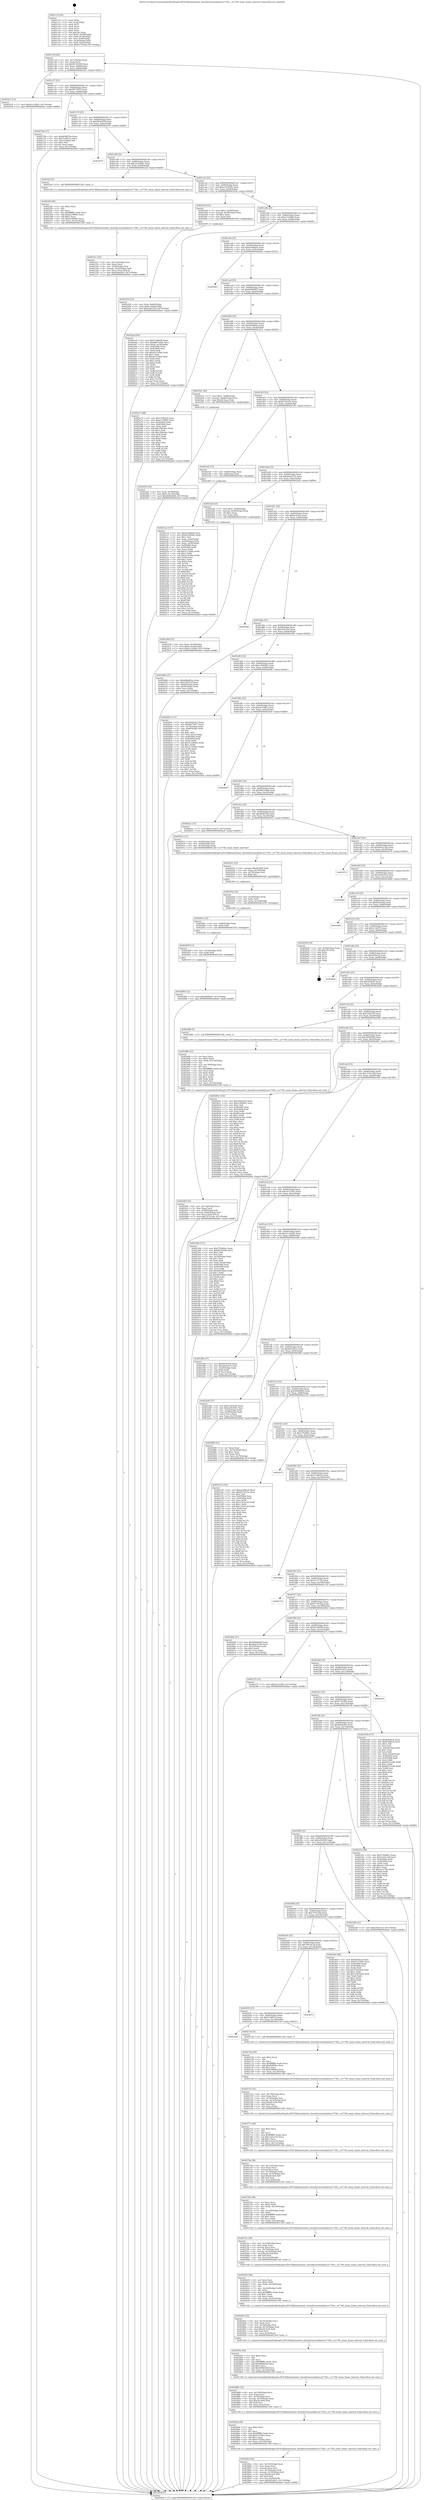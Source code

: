 digraph "0x401c10" {
  label = "0x401c10 (/mnt/c/Users/mathe/Desktop/tcc/POCII/binaries/extr_linuxdriversmediai2cov7740.c_ov7740_enum_frame_interval_Final-ollvm.out::main(0))"
  labelloc = "t"
  node[shape=record]

  Entry [label="",width=0.3,height=0.3,shape=circle,fillcolor=black,style=filled]
  "0x401c3d" [label="{
     0x401c3d [26]\l
     | [instrs]\l
     &nbsp;&nbsp;0x401c3d \<+3\>: mov -0x7c(%rbp),%eax\l
     &nbsp;&nbsp;0x401c40 \<+2\>: mov %eax,%ecx\l
     &nbsp;&nbsp;0x401c42 \<+6\>: sub $0x80101640,%ecx\l
     &nbsp;&nbsp;0x401c48 \<+3\>: mov %eax,-0x80(%rbp)\l
     &nbsp;&nbsp;0x401c4b \<+6\>: mov %ecx,-0x84(%rbp)\l
     &nbsp;&nbsp;0x401c51 \<+6\>: je 0000000000402431 \<main+0x821\>\l
  }"]
  "0x402431" [label="{
     0x402431 [12]\l
     | [instrs]\l
     &nbsp;&nbsp;0x402431 \<+7\>: movl $0x41c226d3,-0x7c(%rbp)\l
     &nbsp;&nbsp;0x402438 \<+5\>: jmp 0000000000402be8 \<main+0xfd8\>\l
  }"]
  "0x401c57" [label="{
     0x401c57 [25]\l
     | [instrs]\l
     &nbsp;&nbsp;0x401c57 \<+5\>: jmp 0000000000401c5c \<main+0x4c\>\l
     &nbsp;&nbsp;0x401c5c \<+3\>: mov -0x80(%rbp),%eax\l
     &nbsp;&nbsp;0x401c5f \<+5\>: sub $0x98770f77,%eax\l
     &nbsp;&nbsp;0x401c64 \<+6\>: mov %eax,-0x88(%rbp)\l
     &nbsp;&nbsp;0x401c6a \<+6\>: je 000000000040270b \<main+0xafb\>\l
  }"]
  Exit [label="",width=0.3,height=0.3,shape=circle,fillcolor=black,style=filled,peripheries=2]
  "0x40270b" [label="{
     0x40270b [27]\l
     | [instrs]\l
     &nbsp;&nbsp;0x40270b \<+5\>: mov $0xd69fd79a,%eax\l
     &nbsp;&nbsp;0x402710 \<+5\>: mov $0x7a36f51e,%ecx\l
     &nbsp;&nbsp;0x402715 \<+3\>: mov -0x21(%rbp),%dl\l
     &nbsp;&nbsp;0x402718 \<+3\>: test $0x1,%dl\l
     &nbsp;&nbsp;0x40271b \<+3\>: cmovne %ecx,%eax\l
     &nbsp;&nbsp;0x40271e \<+3\>: mov %eax,-0x7c(%rbp)\l
     &nbsp;&nbsp;0x402721 \<+5\>: jmp 0000000000402be8 \<main+0xfd8\>\l
  }"]
  "0x401c70" [label="{
     0x401c70 [25]\l
     | [instrs]\l
     &nbsp;&nbsp;0x401c70 \<+5\>: jmp 0000000000401c75 \<main+0x65\>\l
     &nbsp;&nbsp;0x401c75 \<+3\>: mov -0x80(%rbp),%eax\l
     &nbsp;&nbsp;0x401c78 \<+5\>: sub $0x99543f78,%eax\l
     &nbsp;&nbsp;0x401c7d \<+6\>: mov %eax,-0x8c(%rbp)\l
     &nbsp;&nbsp;0x401c83 \<+6\>: je 0000000000402970 \<main+0xd60\>\l
  }"]
  "0x402964" [label="{
     0x402964 [12]\l
     | [instrs]\l
     &nbsp;&nbsp;0x402964 \<+7\>: movl $0xb06f6497,-0x7c(%rbp)\l
     &nbsp;&nbsp;0x40296b \<+5\>: jmp 0000000000402be8 \<main+0xfd8\>\l
  }"]
  "0x402970" [label="{
     0x402970\l
  }", style=dashed]
  "0x401c89" [label="{
     0x401c89 [25]\l
     | [instrs]\l
     &nbsp;&nbsp;0x401c89 \<+5\>: jmp 0000000000401c8e \<main+0x7e\>\l
     &nbsp;&nbsp;0x401c8e \<+3\>: mov -0x80(%rbp),%eax\l
     &nbsp;&nbsp;0x401c91 \<+5\>: sub $0xa1043941,%eax\l
     &nbsp;&nbsp;0x401c96 \<+6\>: mov %eax,-0x90(%rbp)\l
     &nbsp;&nbsp;0x401c9c \<+6\>: je 00000000004022ef \<main+0x6df\>\l
  }"]
  "0x402958" [label="{
     0x402958 [12]\l
     | [instrs]\l
     &nbsp;&nbsp;0x402958 \<+4\>: mov -0x70(%rbp),%rdx\l
     &nbsp;&nbsp;0x40295c \<+3\>: mov %rdx,%rdi\l
     &nbsp;&nbsp;0x40295f \<+5\>: call 0000000000401030 \<free@plt\>\l
     | [calls]\l
     &nbsp;&nbsp;0x401030 \{1\} (unknown)\l
  }"]
  "0x4022ef" [label="{
     0x4022ef [5]\l
     | [instrs]\l
     &nbsp;&nbsp;0x4022ef \<+5\>: call 0000000000401160 \<next_i\>\l
     | [calls]\l
     &nbsp;&nbsp;0x401160 \{1\} (/mnt/c/Users/mathe/Desktop/tcc/POCII/binaries/extr_linuxdriversmediai2cov7740.c_ov7740_enum_frame_interval_Final-ollvm.out::next_i)\l
  }"]
  "0x401ca2" [label="{
     0x401ca2 [25]\l
     | [instrs]\l
     &nbsp;&nbsp;0x401ca2 \<+5\>: jmp 0000000000401ca7 \<main+0x97\>\l
     &nbsp;&nbsp;0x401ca7 \<+3\>: mov -0x80(%rbp),%eax\l
     &nbsp;&nbsp;0x401caa \<+5\>: sub $0xa1454e5b,%eax\l
     &nbsp;&nbsp;0x401caf \<+6\>: mov %eax,-0x94(%rbp)\l
     &nbsp;&nbsp;0x401cb5 \<+6\>: je 000000000040243d \<main+0x82d\>\l
  }"]
  "0x40294c" [label="{
     0x40294c [12]\l
     | [instrs]\l
     &nbsp;&nbsp;0x40294c \<+4\>: mov -0x60(%rbp),%rdx\l
     &nbsp;&nbsp;0x402950 \<+3\>: mov %rdx,%rdi\l
     &nbsp;&nbsp;0x402953 \<+5\>: call 0000000000401030 \<free@plt\>\l
     | [calls]\l
     &nbsp;&nbsp;0x401030 \{1\} (unknown)\l
  }"]
  "0x40243d" [label="{
     0x40243d [23]\l
     | [instrs]\l
     &nbsp;&nbsp;0x40243d \<+7\>: movl $0x1,-0x58(%rbp)\l
     &nbsp;&nbsp;0x402444 \<+4\>: movslq -0x58(%rbp),%rax\l
     &nbsp;&nbsp;0x402448 \<+4\>: shl $0x2,%rax\l
     &nbsp;&nbsp;0x40244c \<+3\>: mov %rax,%rdi\l
     &nbsp;&nbsp;0x40244f \<+5\>: call 0000000000401050 \<malloc@plt\>\l
     | [calls]\l
     &nbsp;&nbsp;0x401050 \{1\} (unknown)\l
  }"]
  "0x401cbb" [label="{
     0x401cbb [25]\l
     | [instrs]\l
     &nbsp;&nbsp;0x401cbb \<+5\>: jmp 0000000000401cc0 \<main+0xb0\>\l
     &nbsp;&nbsp;0x401cc0 \<+3\>: mov -0x80(%rbp),%eax\l
     &nbsp;&nbsp;0x401cc3 \<+5\>: sub $0xa7c5d6f4,%eax\l
     &nbsp;&nbsp;0x401cc8 \<+6\>: mov %eax,-0x98(%rbp)\l
     &nbsp;&nbsp;0x401cce \<+6\>: je 0000000000402acd \<main+0xebd\>\l
  }"]
  "0x40293a" [label="{
     0x40293a [18]\l
     | [instrs]\l
     &nbsp;&nbsp;0x40293a \<+4\>: mov -0x50(%rbp),%rdx\l
     &nbsp;&nbsp;0x40293e \<+3\>: mov %rdx,%rdi\l
     &nbsp;&nbsp;0x402941 \<+6\>: mov %eax,-0x158(%rbp)\l
     &nbsp;&nbsp;0x402947 \<+5\>: call 0000000000401030 \<free@plt\>\l
     | [calls]\l
     &nbsp;&nbsp;0x401030 \{1\} (unknown)\l
  }"]
  "0x402acd" [label="{
     0x402acd [95]\l
     | [instrs]\l
     &nbsp;&nbsp;0x402acd \<+5\>: mov $0x57a8dcf4,%eax\l
     &nbsp;&nbsp;0x402ad2 \<+5\>: mov $0xd687a084,%ecx\l
     &nbsp;&nbsp;0x402ad7 \<+7\>: movl $0x0,-0x30(%rbp)\l
     &nbsp;&nbsp;0x402ade \<+7\>: mov 0x405064,%edx\l
     &nbsp;&nbsp;0x402ae5 \<+7\>: mov 0x405068,%esi\l
     &nbsp;&nbsp;0x402aec \<+2\>: mov %edx,%edi\l
     &nbsp;&nbsp;0x402aee \<+6\>: add $0xa41529a0,%edi\l
     &nbsp;&nbsp;0x402af4 \<+3\>: sub $0x1,%edi\l
     &nbsp;&nbsp;0x402af7 \<+6\>: sub $0xa41529a0,%edi\l
     &nbsp;&nbsp;0x402afd \<+3\>: imul %edi,%edx\l
     &nbsp;&nbsp;0x402b00 \<+3\>: and $0x1,%edx\l
     &nbsp;&nbsp;0x402b03 \<+3\>: cmp $0x0,%edx\l
     &nbsp;&nbsp;0x402b06 \<+4\>: sete %r8b\l
     &nbsp;&nbsp;0x402b0a \<+3\>: cmp $0xa,%esi\l
     &nbsp;&nbsp;0x402b0d \<+4\>: setl %r9b\l
     &nbsp;&nbsp;0x402b11 \<+3\>: mov %r8b,%r10b\l
     &nbsp;&nbsp;0x402b14 \<+3\>: and %r9b,%r10b\l
     &nbsp;&nbsp;0x402b17 \<+3\>: xor %r9b,%r8b\l
     &nbsp;&nbsp;0x402b1a \<+3\>: or %r8b,%r10b\l
     &nbsp;&nbsp;0x402b1d \<+4\>: test $0x1,%r10b\l
     &nbsp;&nbsp;0x402b21 \<+3\>: cmovne %ecx,%eax\l
     &nbsp;&nbsp;0x402b24 \<+3\>: mov %eax,-0x7c(%rbp)\l
     &nbsp;&nbsp;0x402b27 \<+5\>: jmp 0000000000402be8 \<main+0xfd8\>\l
  }"]
  "0x401cd4" [label="{
     0x401cd4 [25]\l
     | [instrs]\l
     &nbsp;&nbsp;0x401cd4 \<+5\>: jmp 0000000000401cd9 \<main+0xc9\>\l
     &nbsp;&nbsp;0x401cd9 \<+3\>: mov -0x80(%rbp),%eax\l
     &nbsp;&nbsp;0x401cdc \<+5\>: sub $0xae208ae4,%eax\l
     &nbsp;&nbsp;0x401ce1 \<+6\>: mov %eax,-0x9c(%rbp)\l
     &nbsp;&nbsp;0x401ce7 \<+6\>: je 0000000000402b63 \<main+0xf53\>\l
  }"]
  "0x402923" [label="{
     0x402923 [23]\l
     | [instrs]\l
     &nbsp;&nbsp;0x402923 \<+10\>: movabs $0x4030b6,%rdi\l
     &nbsp;&nbsp;0x40292d \<+3\>: mov %eax,-0x78(%rbp)\l
     &nbsp;&nbsp;0x402930 \<+3\>: mov -0x78(%rbp),%esi\l
     &nbsp;&nbsp;0x402933 \<+2\>: mov $0x0,%al\l
     &nbsp;&nbsp;0x402935 \<+5\>: call 0000000000401040 \<printf@plt\>\l
     | [calls]\l
     &nbsp;&nbsp;0x401040 \{1\} (unknown)\l
  }"]
  "0x402b63" [label="{
     0x402b63\l
  }", style=dashed]
  "0x401ced" [label="{
     0x401ced [25]\l
     | [instrs]\l
     &nbsp;&nbsp;0x401ced \<+5\>: jmp 0000000000401cf2 \<main+0xe2\>\l
     &nbsp;&nbsp;0x401cf2 \<+3\>: mov -0x80(%rbp),%eax\l
     &nbsp;&nbsp;0x401cf5 \<+5\>: sub $0xb06f6497,%eax\l
     &nbsp;&nbsp;0x401cfa \<+6\>: mov %eax,-0xa0(%rbp)\l
     &nbsp;&nbsp;0x401d00 \<+6\>: je 0000000000402a75 \<main+0xe65\>\l
  }"]
  "0x4028ce" [label="{
     0x4028ce [43]\l
     | [instrs]\l
     &nbsp;&nbsp;0x4028ce \<+6\>: mov -0x154(%rbp),%ecx\l
     &nbsp;&nbsp;0x4028d4 \<+3\>: imul %eax,%ecx\l
     &nbsp;&nbsp;0x4028d7 \<+3\>: movslq %ecx,%rsi\l
     &nbsp;&nbsp;0x4028da \<+4\>: mov -0x70(%rbp),%rdi\l
     &nbsp;&nbsp;0x4028de \<+4\>: movslq -0x74(%rbp),%r8\l
     &nbsp;&nbsp;0x4028e2 \<+4\>: imul $0x28,%r8,%r8\l
     &nbsp;&nbsp;0x4028e6 \<+3\>: add %r8,%rdi\l
     &nbsp;&nbsp;0x4028e9 \<+4\>: mov %rsi,0x20(%rdi)\l
     &nbsp;&nbsp;0x4028ed \<+7\>: movl $0x462c6b7c,-0x7c(%rbp)\l
     &nbsp;&nbsp;0x4028f4 \<+5\>: jmp 0000000000402be8 \<main+0xfd8\>\l
  }"]
  "0x402a75" [label="{
     0x402a75 [88]\l
     | [instrs]\l
     &nbsp;&nbsp;0x402a75 \<+5\>: mov $0x57a8dcf4,%eax\l
     &nbsp;&nbsp;0x402a7a \<+5\>: mov $0xa7c5d6f4,%ecx\l
     &nbsp;&nbsp;0x402a7f \<+7\>: mov 0x405064,%edx\l
     &nbsp;&nbsp;0x402a86 \<+7\>: mov 0x405068,%esi\l
     &nbsp;&nbsp;0x402a8d \<+2\>: mov %edx,%edi\l
     &nbsp;&nbsp;0x402a8f \<+6\>: add $0xc5b8cbec,%edi\l
     &nbsp;&nbsp;0x402a95 \<+3\>: sub $0x1,%edi\l
     &nbsp;&nbsp;0x402a98 \<+6\>: sub $0xc5b8cbec,%edi\l
     &nbsp;&nbsp;0x402a9e \<+3\>: imul %edi,%edx\l
     &nbsp;&nbsp;0x402aa1 \<+3\>: and $0x1,%edx\l
     &nbsp;&nbsp;0x402aa4 \<+3\>: cmp $0x0,%edx\l
     &nbsp;&nbsp;0x402aa7 \<+4\>: sete %r8b\l
     &nbsp;&nbsp;0x402aab \<+3\>: cmp $0xa,%esi\l
     &nbsp;&nbsp;0x402aae \<+4\>: setl %r9b\l
     &nbsp;&nbsp;0x402ab2 \<+3\>: mov %r8b,%r10b\l
     &nbsp;&nbsp;0x402ab5 \<+3\>: and %r9b,%r10b\l
     &nbsp;&nbsp;0x402ab8 \<+3\>: xor %r9b,%r8b\l
     &nbsp;&nbsp;0x402abb \<+3\>: or %r8b,%r10b\l
     &nbsp;&nbsp;0x402abe \<+4\>: test $0x1,%r10b\l
     &nbsp;&nbsp;0x402ac2 \<+3\>: cmovne %ecx,%eax\l
     &nbsp;&nbsp;0x402ac5 \<+3\>: mov %eax,-0x7c(%rbp)\l
     &nbsp;&nbsp;0x402ac8 \<+5\>: jmp 0000000000402be8 \<main+0xfd8\>\l
  }"]
  "0x401d06" [label="{
     0x401d06 [25]\l
     | [instrs]\l
     &nbsp;&nbsp;0x401d06 \<+5\>: jmp 0000000000401d0b \<main+0xfb\>\l
     &nbsp;&nbsp;0x401d0b \<+3\>: mov -0x80(%rbp),%eax\l
     &nbsp;&nbsp;0x401d0e \<+5\>: sub $0xb0da80ca,%eax\l
     &nbsp;&nbsp;0x401d13 \<+6\>: mov %eax,-0xa4(%rbp)\l
     &nbsp;&nbsp;0x401d19 \<+6\>: je 00000000004025e1 \<main+0x9d1\>\l
  }"]
  "0x4028a6" [label="{
     0x4028a6 [40]\l
     | [instrs]\l
     &nbsp;&nbsp;0x4028a6 \<+5\>: mov $0x2,%ecx\l
     &nbsp;&nbsp;0x4028ab \<+1\>: cltd\l
     &nbsp;&nbsp;0x4028ac \<+2\>: idiv %ecx\l
     &nbsp;&nbsp;0x4028ae \<+6\>: imul $0xfffffffe,%edx,%ecx\l
     &nbsp;&nbsp;0x4028b4 \<+6\>: add $0xf11058ee,%ecx\l
     &nbsp;&nbsp;0x4028ba \<+3\>: add $0x1,%ecx\l
     &nbsp;&nbsp;0x4028bd \<+6\>: sub $0xf11058ee,%ecx\l
     &nbsp;&nbsp;0x4028c3 \<+6\>: mov %ecx,-0x154(%rbp)\l
     &nbsp;&nbsp;0x4028c9 \<+5\>: call 0000000000401160 \<next_i\>\l
     | [calls]\l
     &nbsp;&nbsp;0x401160 \{1\} (/mnt/c/Users/mathe/Desktop/tcc/POCII/binaries/extr_linuxdriversmediai2cov7740.c_ov7740_enum_frame_interval_Final-ollvm.out::next_i)\l
  }"]
  "0x4025e1" [label="{
     0x4025e1 [20]\l
     | [instrs]\l
     &nbsp;&nbsp;0x4025e1 \<+7\>: movl $0x1,-0x68(%rbp)\l
     &nbsp;&nbsp;0x4025e8 \<+4\>: movslq -0x68(%rbp),%rax\l
     &nbsp;&nbsp;0x4025ec \<+4\>: imul $0x28,%rax,%rdi\l
     &nbsp;&nbsp;0x4025f0 \<+5\>: call 0000000000401050 \<malloc@plt\>\l
     | [calls]\l
     &nbsp;&nbsp;0x401050 \{1\} (unknown)\l
  }"]
  "0x401d1f" [label="{
     0x401d1f [25]\l
     | [instrs]\l
     &nbsp;&nbsp;0x401d1f \<+5\>: jmp 0000000000401d24 \<main+0x114\>\l
     &nbsp;&nbsp;0x401d24 \<+3\>: mov -0x80(%rbp),%eax\l
     &nbsp;&nbsp;0x401d27 \<+5\>: sub $0xb5742e3c,%eax\l
     &nbsp;&nbsp;0x401d2c \<+6\>: mov %eax,-0xa8(%rbp)\l
     &nbsp;&nbsp;0x401d32 \<+6\>: je 00000000004021d5 \<main+0x5c5\>\l
  }"]
  "0x402886" [label="{
     0x402886 [32]\l
     | [instrs]\l
     &nbsp;&nbsp;0x402886 \<+6\>: mov -0x150(%rbp),%ecx\l
     &nbsp;&nbsp;0x40288c \<+3\>: imul %eax,%ecx\l
     &nbsp;&nbsp;0x40288f \<+4\>: mov -0x70(%rbp),%rsi\l
     &nbsp;&nbsp;0x402893 \<+4\>: movslq -0x74(%rbp),%rdi\l
     &nbsp;&nbsp;0x402897 \<+4\>: imul $0x28,%rdi,%rdi\l
     &nbsp;&nbsp;0x40289b \<+3\>: add %rdi,%rsi\l
     &nbsp;&nbsp;0x40289e \<+3\>: mov %ecx,0x1c(%rsi)\l
     &nbsp;&nbsp;0x4028a1 \<+5\>: call 0000000000401160 \<next_i\>\l
     | [calls]\l
     &nbsp;&nbsp;0x401160 \{1\} (/mnt/c/Users/mathe/Desktop/tcc/POCII/binaries/extr_linuxdriversmediai2cov7740.c_ov7740_enum_frame_interval_Final-ollvm.out::next_i)\l
  }"]
  "0x4021d5" [label="{
     0x4021d5 [13]\l
     | [instrs]\l
     &nbsp;&nbsp;0x4021d5 \<+4\>: mov -0x40(%rbp),%rax\l
     &nbsp;&nbsp;0x4021d9 \<+4\>: mov 0x8(%rax),%rdi\l
     &nbsp;&nbsp;0x4021dd \<+5\>: call 0000000000401060 \<atoi@plt\>\l
     | [calls]\l
     &nbsp;&nbsp;0x401060 \{1\} (unknown)\l
  }"]
  "0x401d38" [label="{
     0x401d38 [25]\l
     | [instrs]\l
     &nbsp;&nbsp;0x401d38 \<+5\>: jmp 0000000000401d3d \<main+0x12d\>\l
     &nbsp;&nbsp;0x401d3d \<+3\>: mov -0x80(%rbp),%eax\l
     &nbsp;&nbsp;0x401d40 \<+5\>: sub $0xba6a2255,%eax\l
     &nbsp;&nbsp;0x401d45 \<+6\>: mov %eax,-0xac(%rbp)\l
     &nbsp;&nbsp;0x401d4b \<+6\>: je 00000000004022a6 \<main+0x696\>\l
  }"]
  "0x40285e" [label="{
     0x40285e [40]\l
     | [instrs]\l
     &nbsp;&nbsp;0x40285e \<+5\>: mov $0x2,%ecx\l
     &nbsp;&nbsp;0x402863 \<+1\>: cltd\l
     &nbsp;&nbsp;0x402864 \<+2\>: idiv %ecx\l
     &nbsp;&nbsp;0x402866 \<+6\>: imul $0xfffffffe,%edx,%ecx\l
     &nbsp;&nbsp;0x40286c \<+6\>: add $0x4898e944,%ecx\l
     &nbsp;&nbsp;0x402872 \<+3\>: add $0x1,%ecx\l
     &nbsp;&nbsp;0x402875 \<+6\>: sub $0x4898e944,%ecx\l
     &nbsp;&nbsp;0x40287b \<+6\>: mov %ecx,-0x150(%rbp)\l
     &nbsp;&nbsp;0x402881 \<+5\>: call 0000000000401160 \<next_i\>\l
     | [calls]\l
     &nbsp;&nbsp;0x401160 \{1\} (/mnt/c/Users/mathe/Desktop/tcc/POCII/binaries/extr_linuxdriversmediai2cov7740.c_ov7740_enum_frame_interval_Final-ollvm.out::next_i)\l
  }"]
  "0x4022a6" [label="{
     0x4022a6 [23]\l
     | [instrs]\l
     &nbsp;&nbsp;0x4022a6 \<+7\>: movl $0x1,-0x48(%rbp)\l
     &nbsp;&nbsp;0x4022ad \<+4\>: movslq -0x48(%rbp),%rax\l
     &nbsp;&nbsp;0x4022b1 \<+4\>: shl $0x2,%rax\l
     &nbsp;&nbsp;0x4022b5 \<+3\>: mov %rax,%rdi\l
     &nbsp;&nbsp;0x4022b8 \<+5\>: call 0000000000401050 \<malloc@plt\>\l
     | [calls]\l
     &nbsp;&nbsp;0x401050 \{1\} (unknown)\l
  }"]
  "0x401d51" [label="{
     0x401d51 [25]\l
     | [instrs]\l
     &nbsp;&nbsp;0x401d51 \<+5\>: jmp 0000000000401d56 \<main+0x146\>\l
     &nbsp;&nbsp;0x401d56 \<+3\>: mov -0x80(%rbp),%eax\l
     &nbsp;&nbsp;0x401d59 \<+5\>: sub $0xbcef7fee,%eax\l
     &nbsp;&nbsp;0x401d5e \<+6\>: mov %eax,-0xb0(%rbp)\l
     &nbsp;&nbsp;0x401d64 \<+6\>: je 0000000000402b4b \<main+0xf3b\>\l
  }"]
  "0x40283e" [label="{
     0x40283e [32]\l
     | [instrs]\l
     &nbsp;&nbsp;0x40283e \<+6\>: mov -0x14c(%rbp),%ecx\l
     &nbsp;&nbsp;0x402844 \<+3\>: imul %eax,%ecx\l
     &nbsp;&nbsp;0x402847 \<+4\>: mov -0x70(%rbp),%rsi\l
     &nbsp;&nbsp;0x40284b \<+4\>: movslq -0x74(%rbp),%rdi\l
     &nbsp;&nbsp;0x40284f \<+4\>: imul $0x28,%rdi,%rdi\l
     &nbsp;&nbsp;0x402853 \<+3\>: add %rdi,%rsi\l
     &nbsp;&nbsp;0x402856 \<+3\>: mov %ecx,0x18(%rsi)\l
     &nbsp;&nbsp;0x402859 \<+5\>: call 0000000000401160 \<next_i\>\l
     | [calls]\l
     &nbsp;&nbsp;0x401160 \{1\} (/mnt/c/Users/mathe/Desktop/tcc/POCII/binaries/extr_linuxdriversmediai2cov7740.c_ov7740_enum_frame_interval_Final-ollvm.out::next_i)\l
  }"]
  "0x402b4b" [label="{
     0x402b4b\l
  }", style=dashed]
  "0x401d6a" [label="{
     0x401d6a [25]\l
     | [instrs]\l
     &nbsp;&nbsp;0x401d6a \<+5\>: jmp 0000000000401d6f \<main+0x15f\>\l
     &nbsp;&nbsp;0x401d6f \<+3\>: mov -0x80(%rbp),%eax\l
     &nbsp;&nbsp;0x401d72 \<+5\>: sub $0xc0d21b1f,%eax\l
     &nbsp;&nbsp;0x401d77 \<+6\>: mov %eax,-0xb4(%rbp)\l
     &nbsp;&nbsp;0x401d7d \<+6\>: je 000000000040246b \<main+0x85b\>\l
  }"]
  "0x402810" [label="{
     0x402810 [46]\l
     | [instrs]\l
     &nbsp;&nbsp;0x402810 \<+2\>: xor %ecx,%ecx\l
     &nbsp;&nbsp;0x402812 \<+5\>: mov $0x2,%edx\l
     &nbsp;&nbsp;0x402817 \<+6\>: mov %edx,-0x148(%rbp)\l
     &nbsp;&nbsp;0x40281d \<+1\>: cltd\l
     &nbsp;&nbsp;0x40281e \<+7\>: mov -0x148(%rbp),%r9d\l
     &nbsp;&nbsp;0x402825 \<+3\>: idiv %r9d\l
     &nbsp;&nbsp;0x402828 \<+6\>: imul $0xfffffffe,%edx,%edx\l
     &nbsp;&nbsp;0x40282e \<+3\>: sub $0x1,%ecx\l
     &nbsp;&nbsp;0x402831 \<+2\>: sub %ecx,%edx\l
     &nbsp;&nbsp;0x402833 \<+6\>: mov %edx,-0x14c(%rbp)\l
     &nbsp;&nbsp;0x402839 \<+5\>: call 0000000000401160 \<next_i\>\l
     | [calls]\l
     &nbsp;&nbsp;0x401160 \{1\} (/mnt/c/Users/mathe/Desktop/tcc/POCII/binaries/extr_linuxdriversmediai2cov7740.c_ov7740_enum_frame_interval_Final-ollvm.out::next_i)\l
  }"]
  "0x40246b" [label="{
     0x40246b [27]\l
     | [instrs]\l
     &nbsp;&nbsp;0x40246b \<+5\>: mov $0xb0da80ca,%eax\l
     &nbsp;&nbsp;0x402470 \<+5\>: mov $0x1f2b553f,%ecx\l
     &nbsp;&nbsp;0x402475 \<+3\>: mov -0x64(%rbp),%edx\l
     &nbsp;&nbsp;0x402478 \<+3\>: cmp -0x58(%rbp),%edx\l
     &nbsp;&nbsp;0x40247b \<+3\>: cmovl %ecx,%eax\l
     &nbsp;&nbsp;0x40247e \<+3\>: mov %eax,-0x7c(%rbp)\l
     &nbsp;&nbsp;0x402481 \<+5\>: jmp 0000000000402be8 \<main+0xfd8\>\l
  }"]
  "0x401d83" [label="{
     0x401d83 [25]\l
     | [instrs]\l
     &nbsp;&nbsp;0x401d83 \<+5\>: jmp 0000000000401d88 \<main+0x178\>\l
     &nbsp;&nbsp;0x401d88 \<+3\>: mov -0x80(%rbp),%eax\l
     &nbsp;&nbsp;0x401d8b \<+5\>: sub $0xcc569461,%eax\l
     &nbsp;&nbsp;0x401d90 \<+6\>: mov %eax,-0xb8(%rbp)\l
     &nbsp;&nbsp;0x401d96 \<+6\>: je 000000000040269c \<main+0xa8c\>\l
  }"]
  "0x4027ec" [label="{
     0x4027ec [36]\l
     | [instrs]\l
     &nbsp;&nbsp;0x4027ec \<+6\>: mov -0x144(%rbp),%ecx\l
     &nbsp;&nbsp;0x4027f2 \<+3\>: imul %eax,%ecx\l
     &nbsp;&nbsp;0x4027f5 \<+3\>: movslq %ecx,%rsi\l
     &nbsp;&nbsp;0x4027f8 \<+4\>: mov -0x70(%rbp),%rdi\l
     &nbsp;&nbsp;0x4027fc \<+4\>: movslq -0x74(%rbp),%r8\l
     &nbsp;&nbsp;0x402800 \<+4\>: imul $0x28,%r8,%r8\l
     &nbsp;&nbsp;0x402804 \<+3\>: add %r8,%rdi\l
     &nbsp;&nbsp;0x402807 \<+4\>: mov %rsi,0x10(%rdi)\l
     &nbsp;&nbsp;0x40280b \<+5\>: call 0000000000401160 \<next_i\>\l
     | [calls]\l
     &nbsp;&nbsp;0x401160 \{1\} (/mnt/c/Users/mathe/Desktop/tcc/POCII/binaries/extr_linuxdriversmediai2cov7740.c_ov7740_enum_frame_interval_Final-ollvm.out::next_i)\l
  }"]
  "0x40269c" [label="{
     0x40269c [111]\l
     | [instrs]\l
     &nbsp;&nbsp;0x40269c \<+5\>: mov $0xe95bc933,%eax\l
     &nbsp;&nbsp;0x4026a1 \<+5\>: mov $0x98770f77,%ecx\l
     &nbsp;&nbsp;0x4026a6 \<+3\>: mov -0x74(%rbp),%edx\l
     &nbsp;&nbsp;0x4026a9 \<+3\>: cmp -0x68(%rbp),%edx\l
     &nbsp;&nbsp;0x4026ac \<+4\>: setl %sil\l
     &nbsp;&nbsp;0x4026b0 \<+4\>: and $0x1,%sil\l
     &nbsp;&nbsp;0x4026b4 \<+4\>: mov %sil,-0x21(%rbp)\l
     &nbsp;&nbsp;0x4026b8 \<+7\>: mov 0x405064,%edx\l
     &nbsp;&nbsp;0x4026bf \<+7\>: mov 0x405068,%edi\l
     &nbsp;&nbsp;0x4026c6 \<+3\>: mov %edx,%r8d\l
     &nbsp;&nbsp;0x4026c9 \<+7\>: add $0x15320b43,%r8d\l
     &nbsp;&nbsp;0x4026d0 \<+4\>: sub $0x1,%r8d\l
     &nbsp;&nbsp;0x4026d4 \<+7\>: sub $0x15320b43,%r8d\l
     &nbsp;&nbsp;0x4026db \<+4\>: imul %r8d,%edx\l
     &nbsp;&nbsp;0x4026df \<+3\>: and $0x1,%edx\l
     &nbsp;&nbsp;0x4026e2 \<+3\>: cmp $0x0,%edx\l
     &nbsp;&nbsp;0x4026e5 \<+4\>: sete %sil\l
     &nbsp;&nbsp;0x4026e9 \<+3\>: cmp $0xa,%edi\l
     &nbsp;&nbsp;0x4026ec \<+4\>: setl %r9b\l
     &nbsp;&nbsp;0x4026f0 \<+3\>: mov %sil,%r10b\l
     &nbsp;&nbsp;0x4026f3 \<+3\>: and %r9b,%r10b\l
     &nbsp;&nbsp;0x4026f6 \<+3\>: xor %r9b,%sil\l
     &nbsp;&nbsp;0x4026f9 \<+3\>: or %sil,%r10b\l
     &nbsp;&nbsp;0x4026fc \<+4\>: test $0x1,%r10b\l
     &nbsp;&nbsp;0x402700 \<+3\>: cmovne %ecx,%eax\l
     &nbsp;&nbsp;0x402703 \<+3\>: mov %eax,-0x7c(%rbp)\l
     &nbsp;&nbsp;0x402706 \<+5\>: jmp 0000000000402be8 \<main+0xfd8\>\l
  }"]
  "0x401d9c" [label="{
     0x401d9c [25]\l
     | [instrs]\l
     &nbsp;&nbsp;0x401d9c \<+5\>: jmp 0000000000401da1 \<main+0x191\>\l
     &nbsp;&nbsp;0x401da1 \<+3\>: mov -0x80(%rbp),%eax\l
     &nbsp;&nbsp;0x401da4 \<+5\>: sub $0xcde79fb3,%eax\l
     &nbsp;&nbsp;0x401da9 \<+6\>: mov %eax,-0xbc(%rbp)\l
     &nbsp;&nbsp;0x401daf \<+6\>: je 0000000000402bc9 \<main+0xfb9\>\l
  }"]
  "0x4027be" [label="{
     0x4027be [46]\l
     | [instrs]\l
     &nbsp;&nbsp;0x4027be \<+2\>: xor %ecx,%ecx\l
     &nbsp;&nbsp;0x4027c0 \<+5\>: mov $0x2,%edx\l
     &nbsp;&nbsp;0x4027c5 \<+6\>: mov %edx,-0x140(%rbp)\l
     &nbsp;&nbsp;0x4027cb \<+1\>: cltd\l
     &nbsp;&nbsp;0x4027cc \<+7\>: mov -0x140(%rbp),%r9d\l
     &nbsp;&nbsp;0x4027d3 \<+3\>: idiv %r9d\l
     &nbsp;&nbsp;0x4027d6 \<+6\>: imul $0xfffffffe,%edx,%edx\l
     &nbsp;&nbsp;0x4027dc \<+3\>: sub $0x1,%ecx\l
     &nbsp;&nbsp;0x4027df \<+2\>: sub %ecx,%edx\l
     &nbsp;&nbsp;0x4027e1 \<+6\>: mov %edx,-0x144(%rbp)\l
     &nbsp;&nbsp;0x4027e7 \<+5\>: call 0000000000401160 \<next_i\>\l
     | [calls]\l
     &nbsp;&nbsp;0x401160 \{1\} (/mnt/c/Users/mathe/Desktop/tcc/POCII/binaries/extr_linuxdriversmediai2cov7740.c_ov7740_enum_frame_interval_Final-ollvm.out::next_i)\l
  }"]
  "0x402bc9" [label="{
     0x402bc9\l
  }", style=dashed]
  "0x401db5" [label="{
     0x401db5 [25]\l
     | [instrs]\l
     &nbsp;&nbsp;0x401db5 \<+5\>: jmp 0000000000401dba \<main+0x1aa\>\l
     &nbsp;&nbsp;0x401dba \<+3\>: mov -0x80(%rbp),%eax\l
     &nbsp;&nbsp;0x401dbd \<+5\>: sub $0xd687a084,%eax\l
     &nbsp;&nbsp;0x401dc2 \<+6\>: mov %eax,-0xc0(%rbp)\l
     &nbsp;&nbsp;0x401dc8 \<+6\>: je 0000000000402b2c \<main+0xf1c\>\l
  }"]
  "0x40279a" [label="{
     0x40279a [36]\l
     | [instrs]\l
     &nbsp;&nbsp;0x40279a \<+6\>: mov -0x13c(%rbp),%ecx\l
     &nbsp;&nbsp;0x4027a0 \<+3\>: imul %eax,%ecx\l
     &nbsp;&nbsp;0x4027a3 \<+3\>: movslq %ecx,%rsi\l
     &nbsp;&nbsp;0x4027a6 \<+4\>: mov -0x70(%rbp),%rdi\l
     &nbsp;&nbsp;0x4027aa \<+4\>: movslq -0x74(%rbp),%r8\l
     &nbsp;&nbsp;0x4027ae \<+4\>: imul $0x28,%r8,%r8\l
     &nbsp;&nbsp;0x4027b2 \<+3\>: add %r8,%rdi\l
     &nbsp;&nbsp;0x4027b5 \<+4\>: mov %rsi,0x8(%rdi)\l
     &nbsp;&nbsp;0x4027b9 \<+5\>: call 0000000000401160 \<next_i\>\l
     | [calls]\l
     &nbsp;&nbsp;0x401160 \{1\} (/mnt/c/Users/mathe/Desktop/tcc/POCII/binaries/extr_linuxdriversmediai2cov7740.c_ov7740_enum_frame_interval_Final-ollvm.out::next_i)\l
  }"]
  "0x402b2c" [label="{
     0x402b2c [12]\l
     | [instrs]\l
     &nbsp;&nbsp;0x402b2c \<+7\>: movl $0x2134d72,-0x7c(%rbp)\l
     &nbsp;&nbsp;0x402b33 \<+5\>: jmp 0000000000402be8 \<main+0xfd8\>\l
  }"]
  "0x401dce" [label="{
     0x401dce [25]\l
     | [instrs]\l
     &nbsp;&nbsp;0x401dce \<+5\>: jmp 0000000000401dd3 \<main+0x1c3\>\l
     &nbsp;&nbsp;0x401dd3 \<+3\>: mov -0x80(%rbp),%eax\l
     &nbsp;&nbsp;0x401dd6 \<+5\>: sub $0xd69fd79a,%eax\l
     &nbsp;&nbsp;0x401ddb \<+6\>: mov %eax,-0xc4(%rbp)\l
     &nbsp;&nbsp;0x401de1 \<+6\>: je 0000000000402912 \<main+0xd02\>\l
  }"]
  "0x402772" [label="{
     0x402772 [40]\l
     | [instrs]\l
     &nbsp;&nbsp;0x402772 \<+5\>: mov $0x2,%ecx\l
     &nbsp;&nbsp;0x402777 \<+1\>: cltd\l
     &nbsp;&nbsp;0x402778 \<+2\>: idiv %ecx\l
     &nbsp;&nbsp;0x40277a \<+6\>: imul $0xfffffffe,%edx,%ecx\l
     &nbsp;&nbsp;0x402780 \<+6\>: sub $0x1ea2e154,%ecx\l
     &nbsp;&nbsp;0x402786 \<+3\>: add $0x1,%ecx\l
     &nbsp;&nbsp;0x402789 \<+6\>: add $0x1ea2e154,%ecx\l
     &nbsp;&nbsp;0x40278f \<+6\>: mov %ecx,-0x13c(%rbp)\l
     &nbsp;&nbsp;0x402795 \<+5\>: call 0000000000401160 \<next_i\>\l
     | [calls]\l
     &nbsp;&nbsp;0x401160 \{1\} (/mnt/c/Users/mathe/Desktop/tcc/POCII/binaries/extr_linuxdriversmediai2cov7740.c_ov7740_enum_frame_interval_Final-ollvm.out::next_i)\l
  }"]
  "0x402912" [label="{
     0x402912 [17]\l
     | [instrs]\l
     &nbsp;&nbsp;0x402912 \<+4\>: mov -0x50(%rbp),%rdi\l
     &nbsp;&nbsp;0x402916 \<+4\>: mov -0x60(%rbp),%rsi\l
     &nbsp;&nbsp;0x40291a \<+4\>: mov -0x70(%rbp),%rdx\l
     &nbsp;&nbsp;0x40291e \<+5\>: call 0000000000401240 \<ov7740_enum_frame_interval\>\l
     | [calls]\l
     &nbsp;&nbsp;0x401240 \{1\} (/mnt/c/Users/mathe/Desktop/tcc/POCII/binaries/extr_linuxdriversmediai2cov7740.c_ov7740_enum_frame_interval_Final-ollvm.out::ov7740_enum_frame_interval)\l
  }"]
  "0x401de7" [label="{
     0x401de7 [25]\l
     | [instrs]\l
     &nbsp;&nbsp;0x401de7 \<+5\>: jmp 0000000000401dec \<main+0x1dc\>\l
     &nbsp;&nbsp;0x401dec \<+3\>: mov -0x80(%rbp),%eax\l
     &nbsp;&nbsp;0x401def \<+5\>: sub $0xdab32169,%eax\l
     &nbsp;&nbsp;0x401df4 \<+6\>: mov %eax,-0xc8(%rbp)\l
     &nbsp;&nbsp;0x401dfa \<+6\>: je 000000000040207d \<main+0x46d\>\l
  }"]
  "0x402753" [label="{
     0x402753 [31]\l
     | [instrs]\l
     &nbsp;&nbsp;0x402753 \<+6\>: mov -0x138(%rbp),%ecx\l
     &nbsp;&nbsp;0x402759 \<+3\>: imul %eax,%ecx\l
     &nbsp;&nbsp;0x40275c \<+4\>: mov -0x70(%rbp),%rsi\l
     &nbsp;&nbsp;0x402760 \<+4\>: movslq -0x74(%rbp),%rdi\l
     &nbsp;&nbsp;0x402764 \<+4\>: imul $0x28,%rdi,%rdi\l
     &nbsp;&nbsp;0x402768 \<+3\>: add %rdi,%rsi\l
     &nbsp;&nbsp;0x40276b \<+2\>: mov %ecx,(%rsi)\l
     &nbsp;&nbsp;0x40276d \<+5\>: call 0000000000401160 \<next_i\>\l
     | [calls]\l
     &nbsp;&nbsp;0x401160 \{1\} (/mnt/c/Users/mathe/Desktop/tcc/POCII/binaries/extr_linuxdriversmediai2cov7740.c_ov7740_enum_frame_interval_Final-ollvm.out::next_i)\l
  }"]
  "0x40207d" [label="{
     0x40207d\l
  }", style=dashed]
  "0x401e00" [label="{
     0x401e00 [25]\l
     | [instrs]\l
     &nbsp;&nbsp;0x401e00 \<+5\>: jmp 0000000000401e05 \<main+0x1f5\>\l
     &nbsp;&nbsp;0x401e05 \<+3\>: mov -0x80(%rbp),%eax\l
     &nbsp;&nbsp;0x401e08 \<+5\>: sub $0xe95bc933,%eax\l
     &nbsp;&nbsp;0x401e0d \<+6\>: mov %eax,-0xcc(%rbp)\l
     &nbsp;&nbsp;0x401e13 \<+6\>: je 0000000000402bbd \<main+0xfad\>\l
  }"]
  "0x40272b" [label="{
     0x40272b [40]\l
     | [instrs]\l
     &nbsp;&nbsp;0x40272b \<+5\>: mov $0x2,%ecx\l
     &nbsp;&nbsp;0x402730 \<+1\>: cltd\l
     &nbsp;&nbsp;0x402731 \<+2\>: idiv %ecx\l
     &nbsp;&nbsp;0x402733 \<+6\>: imul $0xfffffffe,%edx,%ecx\l
     &nbsp;&nbsp;0x402739 \<+6\>: add $0x85808ea,%ecx\l
     &nbsp;&nbsp;0x40273f \<+3\>: add $0x1,%ecx\l
     &nbsp;&nbsp;0x402742 \<+6\>: sub $0x85808ea,%ecx\l
     &nbsp;&nbsp;0x402748 \<+6\>: mov %ecx,-0x138(%rbp)\l
     &nbsp;&nbsp;0x40274e \<+5\>: call 0000000000401160 \<next_i\>\l
     | [calls]\l
     &nbsp;&nbsp;0x401160 \{1\} (/mnt/c/Users/mathe/Desktop/tcc/POCII/binaries/extr_linuxdriversmediai2cov7740.c_ov7740_enum_frame_interval_Final-ollvm.out::next_i)\l
  }"]
  "0x402bbd" [label="{
     0x402bbd\l
  }", style=dashed]
  "0x401e19" [label="{
     0x401e19 [25]\l
     | [instrs]\l
     &nbsp;&nbsp;0x401e19 \<+5\>: jmp 0000000000401e1e \<main+0x20e\>\l
     &nbsp;&nbsp;0x401e1e \<+3\>: mov -0x80(%rbp),%eax\l
     &nbsp;&nbsp;0x401e21 \<+5\>: sub $0xfb5ad2aa,%eax\l
     &nbsp;&nbsp;0x401e26 \<+6\>: mov %eax,-0xd0(%rbp)\l
     &nbsp;&nbsp;0x401e2c \<+6\>: je 0000000000402a69 \<main+0xe59\>\l
  }"]
  "0x402058" [label="{
     0x402058\l
  }", style=dashed]
  "0x402a69" [label="{
     0x402a69\l
  }", style=dashed]
  "0x401e32" [label="{
     0x401e32 [25]\l
     | [instrs]\l
     &nbsp;&nbsp;0x401e32 \<+5\>: jmp 0000000000401e37 \<main+0x227\>\l
     &nbsp;&nbsp;0x401e37 \<+3\>: mov -0x80(%rbp),%eax\l
     &nbsp;&nbsp;0x401e3a \<+5\>: sub $0x2134d72,%eax\l
     &nbsp;&nbsp;0x401e3f \<+6\>: mov %eax,-0xd4(%rbp)\l
     &nbsp;&nbsp;0x401e45 \<+6\>: je 0000000000402b38 \<main+0xf28\>\l
  }"]
  "0x402726" [label="{
     0x402726 [5]\l
     | [instrs]\l
     &nbsp;&nbsp;0x402726 \<+5\>: call 0000000000401160 \<next_i\>\l
     | [calls]\l
     &nbsp;&nbsp;0x401160 \{1\} (/mnt/c/Users/mathe/Desktop/tcc/POCII/binaries/extr_linuxdriversmediai2cov7740.c_ov7740_enum_frame_interval_Final-ollvm.out::next_i)\l
  }"]
  "0x402b38" [label="{
     0x402b38 [19]\l
     | [instrs]\l
     &nbsp;&nbsp;0x402b38 \<+3\>: mov -0x30(%rbp),%eax\l
     &nbsp;&nbsp;0x402b3b \<+7\>: add $0x140,%rsp\l
     &nbsp;&nbsp;0x402b42 \<+1\>: pop %rbx\l
     &nbsp;&nbsp;0x402b43 \<+2\>: pop %r12\l
     &nbsp;&nbsp;0x402b45 \<+2\>: pop %r14\l
     &nbsp;&nbsp;0x402b47 \<+2\>: pop %r15\l
     &nbsp;&nbsp;0x402b49 \<+1\>: pop %rbp\l
     &nbsp;&nbsp;0x402b4a \<+1\>: ret\l
  }"]
  "0x401e4b" [label="{
     0x401e4b [25]\l
     | [instrs]\l
     &nbsp;&nbsp;0x401e4b \<+5\>: jmp 0000000000401e50 \<main+0x240\>\l
     &nbsp;&nbsp;0x401e50 \<+3\>: mov -0x80(%rbp),%eax\l
     &nbsp;&nbsp;0x401e53 \<+5\>: sub $0x8264ec4,%eax\l
     &nbsp;&nbsp;0x401e58 \<+6\>: mov %eax,-0xd8(%rbp)\l
     &nbsp;&nbsp;0x401e5e \<+6\>: je 0000000000402b9e \<main+0xf8e\>\l
  }"]
  "0x40203f" [label="{
     0x40203f [25]\l
     | [instrs]\l
     &nbsp;&nbsp;0x40203f \<+5\>: jmp 0000000000402044 \<main+0x434\>\l
     &nbsp;&nbsp;0x402044 \<+3\>: mov -0x80(%rbp),%eax\l
     &nbsp;&nbsp;0x402047 \<+5\>: sub $0x7a36f51e,%eax\l
     &nbsp;&nbsp;0x40204c \<+6\>: mov %eax,-0x128(%rbp)\l
     &nbsp;&nbsp;0x402052 \<+6\>: je 0000000000402726 \<main+0xb16\>\l
  }"]
  "0x402b9e" [label="{
     0x402b9e\l
  }", style=dashed]
  "0x401e64" [label="{
     0x401e64 [25]\l
     | [instrs]\l
     &nbsp;&nbsp;0x401e64 \<+5\>: jmp 0000000000401e69 \<main+0x259\>\l
     &nbsp;&nbsp;0x401e69 \<+3\>: mov -0x80(%rbp),%eax\l
     &nbsp;&nbsp;0x401e6c \<+5\>: sub $0xe458cbc,%eax\l
     &nbsp;&nbsp;0x401e71 \<+6\>: mov %eax,-0xdc(%rbp)\l
     &nbsp;&nbsp;0x401e77 \<+6\>: je 00000000004029d4 \<main+0xdc4\>\l
  }"]
  "0x40297c" [label="{
     0x40297c\l
  }", style=dashed]
  "0x4029d4" [label="{
     0x4029d4\l
  }", style=dashed]
  "0x401e7d" [label="{
     0x401e7d [25]\l
     | [instrs]\l
     &nbsp;&nbsp;0x401e7d \<+5\>: jmp 0000000000401e82 \<main+0x272\>\l
     &nbsp;&nbsp;0x401e82 \<+3\>: mov -0x80(%rbp),%eax\l
     &nbsp;&nbsp;0x401e85 \<+5\>: sub $0x1f2b553f,%eax\l
     &nbsp;&nbsp;0x401e8a \<+6\>: mov %eax,-0xe0(%rbp)\l
     &nbsp;&nbsp;0x401e90 \<+6\>: je 0000000000402486 \<main+0x876\>\l
  }"]
  "0x4025f5" [label="{
     0x4025f5 [23]\l
     | [instrs]\l
     &nbsp;&nbsp;0x4025f5 \<+4\>: mov %rax,-0x70(%rbp)\l
     &nbsp;&nbsp;0x4025f9 \<+7\>: movl $0x0,-0x74(%rbp)\l
     &nbsp;&nbsp;0x402600 \<+7\>: movl $0x2b96d446,-0x7c(%rbp)\l
     &nbsp;&nbsp;0x402607 \<+5\>: jmp 0000000000402be8 \<main+0xfd8\>\l
  }"]
  "0x402486" [label="{
     0x402486 [5]\l
     | [instrs]\l
     &nbsp;&nbsp;0x402486 \<+5\>: call 0000000000401160 \<next_i\>\l
     | [calls]\l
     &nbsp;&nbsp;0x401160 \{1\} (/mnt/c/Users/mathe/Desktop/tcc/POCII/binaries/extr_linuxdriversmediai2cov7740.c_ov7740_enum_frame_interval_Final-ollvm.out::next_i)\l
  }"]
  "0x401e96" [label="{
     0x401e96 [25]\l
     | [instrs]\l
     &nbsp;&nbsp;0x401e96 \<+5\>: jmp 0000000000401e9b \<main+0x28b\>\l
     &nbsp;&nbsp;0x401e9b \<+3\>: mov -0x80(%rbp),%eax\l
     &nbsp;&nbsp;0x401e9e \<+5\>: sub $0x2b96d446,%eax\l
     &nbsp;&nbsp;0x401ea3 \<+6\>: mov %eax,-0xe4(%rbp)\l
     &nbsp;&nbsp;0x401ea9 \<+6\>: je 000000000040260c \<main+0x9fc\>\l
  }"]
  "0x402026" [label="{
     0x402026 [25]\l
     | [instrs]\l
     &nbsp;&nbsp;0x402026 \<+5\>: jmp 000000000040202b \<main+0x41b\>\l
     &nbsp;&nbsp;0x40202b \<+3\>: mov -0x80(%rbp),%eax\l
     &nbsp;&nbsp;0x40202e \<+5\>: sub $0x7667dc34,%eax\l
     &nbsp;&nbsp;0x402033 \<+6\>: mov %eax,-0x124(%rbp)\l
     &nbsp;&nbsp;0x402039 \<+6\>: je 000000000040297c \<main+0xd6c\>\l
  }"]
  "0x40260c" [label="{
     0x40260c [144]\l
     | [instrs]\l
     &nbsp;&nbsp;0x40260c \<+5\>: mov $0xe95bc933,%eax\l
     &nbsp;&nbsp;0x402611 \<+5\>: mov $0xcc569461,%ecx\l
     &nbsp;&nbsp;0x402616 \<+2\>: mov $0x1,%dl\l
     &nbsp;&nbsp;0x402618 \<+7\>: mov 0x405064,%esi\l
     &nbsp;&nbsp;0x40261f \<+7\>: mov 0x405068,%edi\l
     &nbsp;&nbsp;0x402626 \<+3\>: mov %esi,%r8d\l
     &nbsp;&nbsp;0x402629 \<+7\>: sub $0xf61ac6ac,%r8d\l
     &nbsp;&nbsp;0x402630 \<+4\>: sub $0x1,%r8d\l
     &nbsp;&nbsp;0x402634 \<+7\>: add $0xf61ac6ac,%r8d\l
     &nbsp;&nbsp;0x40263b \<+4\>: imul %r8d,%esi\l
     &nbsp;&nbsp;0x40263f \<+3\>: and $0x1,%esi\l
     &nbsp;&nbsp;0x402642 \<+3\>: cmp $0x0,%esi\l
     &nbsp;&nbsp;0x402645 \<+4\>: sete %r9b\l
     &nbsp;&nbsp;0x402649 \<+3\>: cmp $0xa,%edi\l
     &nbsp;&nbsp;0x40264c \<+4\>: setl %r10b\l
     &nbsp;&nbsp;0x402650 \<+3\>: mov %r9b,%r11b\l
     &nbsp;&nbsp;0x402653 \<+4\>: xor $0xff,%r11b\l
     &nbsp;&nbsp;0x402657 \<+3\>: mov %r10b,%bl\l
     &nbsp;&nbsp;0x40265a \<+3\>: xor $0xff,%bl\l
     &nbsp;&nbsp;0x40265d \<+3\>: xor $0x1,%dl\l
     &nbsp;&nbsp;0x402660 \<+3\>: mov %r11b,%r14b\l
     &nbsp;&nbsp;0x402663 \<+4\>: and $0xff,%r14b\l
     &nbsp;&nbsp;0x402667 \<+3\>: and %dl,%r9b\l
     &nbsp;&nbsp;0x40266a \<+3\>: mov %bl,%r15b\l
     &nbsp;&nbsp;0x40266d \<+4\>: and $0xff,%r15b\l
     &nbsp;&nbsp;0x402671 \<+3\>: and %dl,%r10b\l
     &nbsp;&nbsp;0x402674 \<+3\>: or %r9b,%r14b\l
     &nbsp;&nbsp;0x402677 \<+3\>: or %r10b,%r15b\l
     &nbsp;&nbsp;0x40267a \<+3\>: xor %r15b,%r14b\l
     &nbsp;&nbsp;0x40267d \<+3\>: or %bl,%r11b\l
     &nbsp;&nbsp;0x402680 \<+4\>: xor $0xff,%r11b\l
     &nbsp;&nbsp;0x402684 \<+3\>: or $0x1,%dl\l
     &nbsp;&nbsp;0x402687 \<+3\>: and %dl,%r11b\l
     &nbsp;&nbsp;0x40268a \<+3\>: or %r11b,%r14b\l
     &nbsp;&nbsp;0x40268d \<+4\>: test $0x1,%r14b\l
     &nbsp;&nbsp;0x402691 \<+3\>: cmovne %ecx,%eax\l
     &nbsp;&nbsp;0x402694 \<+3\>: mov %eax,-0x7c(%rbp)\l
     &nbsp;&nbsp;0x402697 \<+5\>: jmp 0000000000402be8 \<main+0xfd8\>\l
  }"]
  "0x401eaf" [label="{
     0x401eaf [25]\l
     | [instrs]\l
     &nbsp;&nbsp;0x401eaf \<+5\>: jmp 0000000000401eb4 \<main+0x2a4\>\l
     &nbsp;&nbsp;0x401eb4 \<+3\>: mov -0x80(%rbp),%eax\l
     &nbsp;&nbsp;0x401eb7 \<+5\>: sub $0x3143c10d,%eax\l
     &nbsp;&nbsp;0x401ebc \<+6\>: mov %eax,-0xe8(%rbp)\l
     &nbsp;&nbsp;0x401ec2 \<+6\>: je 0000000000402394 \<main+0x784\>\l
  }"]
  "0x4024e0" [label="{
     0x4024e0 [88]\l
     | [instrs]\l
     &nbsp;&nbsp;0x4024e0 \<+5\>: mov $0x8264ec4,%eax\l
     &nbsp;&nbsp;0x4024e5 \<+5\>: mov $0x67323f83,%ecx\l
     &nbsp;&nbsp;0x4024ea \<+7\>: mov 0x405064,%edx\l
     &nbsp;&nbsp;0x4024f1 \<+7\>: mov 0x405068,%esi\l
     &nbsp;&nbsp;0x4024f8 \<+2\>: mov %edx,%edi\l
     &nbsp;&nbsp;0x4024fa \<+6\>: sub $0x31b024a6,%edi\l
     &nbsp;&nbsp;0x402500 \<+3\>: sub $0x1,%edi\l
     &nbsp;&nbsp;0x402503 \<+6\>: add $0x31b024a6,%edi\l
     &nbsp;&nbsp;0x402509 \<+3\>: imul %edi,%edx\l
     &nbsp;&nbsp;0x40250c \<+3\>: and $0x1,%edx\l
     &nbsp;&nbsp;0x40250f \<+3\>: cmp $0x0,%edx\l
     &nbsp;&nbsp;0x402512 \<+4\>: sete %r8b\l
     &nbsp;&nbsp;0x402516 \<+3\>: cmp $0xa,%esi\l
     &nbsp;&nbsp;0x402519 \<+4\>: setl %r9b\l
     &nbsp;&nbsp;0x40251d \<+3\>: mov %r8b,%r10b\l
     &nbsp;&nbsp;0x402520 \<+3\>: and %r9b,%r10b\l
     &nbsp;&nbsp;0x402523 \<+3\>: xor %r9b,%r8b\l
     &nbsp;&nbsp;0x402526 \<+3\>: or %r8b,%r10b\l
     &nbsp;&nbsp;0x402529 \<+4\>: test $0x1,%r10b\l
     &nbsp;&nbsp;0x40252d \<+3\>: cmovne %ecx,%eax\l
     &nbsp;&nbsp;0x402530 \<+3\>: mov %eax,-0x7c(%rbp)\l
     &nbsp;&nbsp;0x402533 \<+5\>: jmp 0000000000402be8 \<main+0xfd8\>\l
  }"]
  "0x402394" [label="{
     0x402394 [157]\l
     | [instrs]\l
     &nbsp;&nbsp;0x402394 \<+5\>: mov $0x579268ec,%eax\l
     &nbsp;&nbsp;0x402399 \<+5\>: mov $0x80101640,%ecx\l
     &nbsp;&nbsp;0x40239e \<+2\>: mov $0x1,%dl\l
     &nbsp;&nbsp;0x4023a0 \<+2\>: xor %esi,%esi\l
     &nbsp;&nbsp;0x4023a2 \<+3\>: mov -0x54(%rbp),%edi\l
     &nbsp;&nbsp;0x4023a5 \<+3\>: sub $0x1,%esi\l
     &nbsp;&nbsp;0x4023a8 \<+2\>: sub %esi,%edi\l
     &nbsp;&nbsp;0x4023aa \<+3\>: mov %edi,-0x54(%rbp)\l
     &nbsp;&nbsp;0x4023ad \<+7\>: mov 0x405064,%esi\l
     &nbsp;&nbsp;0x4023b4 \<+7\>: mov 0x405068,%edi\l
     &nbsp;&nbsp;0x4023bb \<+3\>: mov %esi,%r8d\l
     &nbsp;&nbsp;0x4023be \<+7\>: add $0x44618bd2,%r8d\l
     &nbsp;&nbsp;0x4023c5 \<+4\>: sub $0x1,%r8d\l
     &nbsp;&nbsp;0x4023c9 \<+7\>: sub $0x44618bd2,%r8d\l
     &nbsp;&nbsp;0x4023d0 \<+4\>: imul %r8d,%esi\l
     &nbsp;&nbsp;0x4023d4 \<+3\>: and $0x1,%esi\l
     &nbsp;&nbsp;0x4023d7 \<+3\>: cmp $0x0,%esi\l
     &nbsp;&nbsp;0x4023da \<+4\>: sete %r9b\l
     &nbsp;&nbsp;0x4023de \<+3\>: cmp $0xa,%edi\l
     &nbsp;&nbsp;0x4023e1 \<+4\>: setl %r10b\l
     &nbsp;&nbsp;0x4023e5 \<+3\>: mov %r9b,%r11b\l
     &nbsp;&nbsp;0x4023e8 \<+4\>: xor $0xff,%r11b\l
     &nbsp;&nbsp;0x4023ec \<+3\>: mov %r10b,%bl\l
     &nbsp;&nbsp;0x4023ef \<+3\>: xor $0xff,%bl\l
     &nbsp;&nbsp;0x4023f2 \<+3\>: xor $0x1,%dl\l
     &nbsp;&nbsp;0x4023f5 \<+3\>: mov %r11b,%r14b\l
     &nbsp;&nbsp;0x4023f8 \<+4\>: and $0xff,%r14b\l
     &nbsp;&nbsp;0x4023fc \<+3\>: and %dl,%r9b\l
     &nbsp;&nbsp;0x4023ff \<+3\>: mov %bl,%r15b\l
     &nbsp;&nbsp;0x402402 \<+4\>: and $0xff,%r15b\l
     &nbsp;&nbsp;0x402406 \<+3\>: and %dl,%r10b\l
     &nbsp;&nbsp;0x402409 \<+3\>: or %r9b,%r14b\l
     &nbsp;&nbsp;0x40240c \<+3\>: or %r10b,%r15b\l
     &nbsp;&nbsp;0x40240f \<+3\>: xor %r15b,%r14b\l
     &nbsp;&nbsp;0x402412 \<+3\>: or %bl,%r11b\l
     &nbsp;&nbsp;0x402415 \<+4\>: xor $0xff,%r11b\l
     &nbsp;&nbsp;0x402419 \<+3\>: or $0x1,%dl\l
     &nbsp;&nbsp;0x40241c \<+3\>: and %dl,%r11b\l
     &nbsp;&nbsp;0x40241f \<+3\>: or %r11b,%r14b\l
     &nbsp;&nbsp;0x402422 \<+4\>: test $0x1,%r14b\l
     &nbsp;&nbsp;0x402426 \<+3\>: cmovne %ecx,%eax\l
     &nbsp;&nbsp;0x402429 \<+3\>: mov %eax,-0x7c(%rbp)\l
     &nbsp;&nbsp;0x40242c \<+5\>: jmp 0000000000402be8 \<main+0xfd8\>\l
  }"]
  "0x401ec8" [label="{
     0x401ec8 [25]\l
     | [instrs]\l
     &nbsp;&nbsp;0x401ec8 \<+5\>: jmp 0000000000401ecd \<main+0x2bd\>\l
     &nbsp;&nbsp;0x401ecd \<+3\>: mov -0x80(%rbp),%eax\l
     &nbsp;&nbsp;0x401ed0 \<+5\>: sub $0x3ec533b3,%eax\l
     &nbsp;&nbsp;0x401ed5 \<+6\>: mov %eax,-0xec(%rbp)\l
     &nbsp;&nbsp;0x401edb \<+6\>: je 000000000040228b \<main+0x67b\>\l
  }"]
  "0x40200d" [label="{
     0x40200d [25]\l
     | [instrs]\l
     &nbsp;&nbsp;0x40200d \<+5\>: jmp 0000000000402012 \<main+0x402\>\l
     &nbsp;&nbsp;0x402012 \<+3\>: mov -0x80(%rbp),%eax\l
     &nbsp;&nbsp;0x402015 \<+5\>: sub $0x747f124b,%eax\l
     &nbsp;&nbsp;0x40201a \<+6\>: mov %eax,-0x120(%rbp)\l
     &nbsp;&nbsp;0x402020 \<+6\>: je 00000000004024e0 \<main+0x8d0\>\l
  }"]
  "0x40228b" [label="{
     0x40228b [27]\l
     | [instrs]\l
     &nbsp;&nbsp;0x40228b \<+5\>: mov $0x99543f78,%eax\l
     &nbsp;&nbsp;0x402290 \<+5\>: mov $0xba6a2255,%ecx\l
     &nbsp;&nbsp;0x402295 \<+3\>: mov -0x28(%rbp),%edx\l
     &nbsp;&nbsp;0x402298 \<+3\>: cmp $0x0,%edx\l
     &nbsp;&nbsp;0x40229b \<+3\>: cmove %ecx,%eax\l
     &nbsp;&nbsp;0x40229e \<+3\>: mov %eax,-0x7c(%rbp)\l
     &nbsp;&nbsp;0x4022a1 \<+5\>: jmp 0000000000402be8 \<main+0xfd8\>\l
  }"]
  "0x401ee1" [label="{
     0x401ee1 [25]\l
     | [instrs]\l
     &nbsp;&nbsp;0x401ee1 \<+5\>: jmp 0000000000401ee6 \<main+0x2d6\>\l
     &nbsp;&nbsp;0x401ee6 \<+3\>: mov -0x80(%rbp),%eax\l
     &nbsp;&nbsp;0x401ee9 \<+5\>: sub $0x41c226d3,%eax\l
     &nbsp;&nbsp;0x401eee \<+6\>: mov %eax,-0xf0(%rbp)\l
     &nbsp;&nbsp;0x401ef4 \<+6\>: je 00000000004022d4 \<main+0x6c4\>\l
  }"]
  "0x4025d5" [label="{
     0x4025d5 [12]\l
     | [instrs]\l
     &nbsp;&nbsp;0x4025d5 \<+7\>: movl $0xc0d21b1f,-0x7c(%rbp)\l
     &nbsp;&nbsp;0x4025dc \<+5\>: jmp 0000000000402be8 \<main+0xfd8\>\l
  }"]
  "0x4022d4" [label="{
     0x4022d4 [27]\l
     | [instrs]\l
     &nbsp;&nbsp;0x4022d4 \<+5\>: mov $0xa1454e5b,%eax\l
     &nbsp;&nbsp;0x4022d9 \<+5\>: mov $0xa1043941,%ecx\l
     &nbsp;&nbsp;0x4022de \<+3\>: mov -0x54(%rbp),%edx\l
     &nbsp;&nbsp;0x4022e1 \<+3\>: cmp -0x48(%rbp),%edx\l
     &nbsp;&nbsp;0x4022e4 \<+3\>: cmovl %ecx,%eax\l
     &nbsp;&nbsp;0x4022e7 \<+3\>: mov %eax,-0x7c(%rbp)\l
     &nbsp;&nbsp;0x4022ea \<+5\>: jmp 0000000000402be8 \<main+0xfd8\>\l
  }"]
  "0x401efa" [label="{
     0x401efa [25]\l
     | [instrs]\l
     &nbsp;&nbsp;0x401efa \<+5\>: jmp 0000000000401eff \<main+0x2ef\>\l
     &nbsp;&nbsp;0x401eff \<+3\>: mov -0x80(%rbp),%eax\l
     &nbsp;&nbsp;0x401f02 \<+5\>: sub $0x462c6b7c,%eax\l
     &nbsp;&nbsp;0x401f07 \<+6\>: mov %eax,-0xf4(%rbp)\l
     &nbsp;&nbsp;0x401f0d \<+6\>: je 00000000004028f9 \<main+0xce9\>\l
  }"]
  "0x4024bf" [label="{
     0x4024bf [33]\l
     | [instrs]\l
     &nbsp;&nbsp;0x4024bf \<+6\>: mov -0x134(%rbp),%ecx\l
     &nbsp;&nbsp;0x4024c5 \<+3\>: imul %eax,%ecx\l
     &nbsp;&nbsp;0x4024c8 \<+4\>: mov -0x60(%rbp),%r8\l
     &nbsp;&nbsp;0x4024cc \<+4\>: movslq -0x64(%rbp),%r9\l
     &nbsp;&nbsp;0x4024d0 \<+4\>: mov %ecx,(%r8,%r9,4)\l
     &nbsp;&nbsp;0x4024d4 \<+7\>: movl $0x747f124b,-0x7c(%rbp)\l
     &nbsp;&nbsp;0x4024db \<+5\>: jmp 0000000000402be8 \<main+0xfd8\>\l
  }"]
  "0x4028f9" [label="{
     0x4028f9 [25]\l
     | [instrs]\l
     &nbsp;&nbsp;0x4028f9 \<+2\>: xor %eax,%eax\l
     &nbsp;&nbsp;0x4028fb \<+3\>: mov -0x74(%rbp),%ecx\l
     &nbsp;&nbsp;0x4028fe \<+3\>: sub $0x1,%eax\l
     &nbsp;&nbsp;0x402901 \<+2\>: sub %eax,%ecx\l
     &nbsp;&nbsp;0x402903 \<+3\>: mov %ecx,-0x74(%rbp)\l
     &nbsp;&nbsp;0x402906 \<+7\>: movl $0x2b96d446,-0x7c(%rbp)\l
     &nbsp;&nbsp;0x40290d \<+5\>: jmp 0000000000402be8 \<main+0xfd8\>\l
  }"]
  "0x401f13" [label="{
     0x401f13 [25]\l
     | [instrs]\l
     &nbsp;&nbsp;0x401f13 \<+5\>: jmp 0000000000401f18 \<main+0x308\>\l
     &nbsp;&nbsp;0x401f18 \<+3\>: mov -0x80(%rbp),%eax\l
     &nbsp;&nbsp;0x401f1b \<+5\>: sub $0x494d6d40,%eax\l
     &nbsp;&nbsp;0x401f20 \<+6\>: mov %eax,-0xf8(%rbp)\l
     &nbsp;&nbsp;0x401f26 \<+6\>: je 0000000000402145 \<main+0x535\>\l
  }"]
  "0x40248b" [label="{
     0x40248b [52]\l
     | [instrs]\l
     &nbsp;&nbsp;0x40248b \<+2\>: xor %ecx,%ecx\l
     &nbsp;&nbsp;0x40248d \<+5\>: mov $0x2,%edx\l
     &nbsp;&nbsp;0x402492 \<+6\>: mov %edx,-0x130(%rbp)\l
     &nbsp;&nbsp;0x402498 \<+1\>: cltd\l
     &nbsp;&nbsp;0x402499 \<+6\>: mov -0x130(%rbp),%esi\l
     &nbsp;&nbsp;0x40249f \<+2\>: idiv %esi\l
     &nbsp;&nbsp;0x4024a1 \<+6\>: imul $0xfffffffe,%edx,%edx\l
     &nbsp;&nbsp;0x4024a7 \<+2\>: mov %ecx,%edi\l
     &nbsp;&nbsp;0x4024a9 \<+2\>: sub %edx,%edi\l
     &nbsp;&nbsp;0x4024ab \<+2\>: mov %ecx,%edx\l
     &nbsp;&nbsp;0x4024ad \<+3\>: sub $0x1,%edx\l
     &nbsp;&nbsp;0x4024b0 \<+2\>: add %edx,%edi\l
     &nbsp;&nbsp;0x4024b2 \<+2\>: sub %edi,%ecx\l
     &nbsp;&nbsp;0x4024b4 \<+6\>: mov %ecx,-0x134(%rbp)\l
     &nbsp;&nbsp;0x4024ba \<+5\>: call 0000000000401160 \<next_i\>\l
     | [calls]\l
     &nbsp;&nbsp;0x401160 \{1\} (/mnt/c/Users/mathe/Desktop/tcc/POCII/binaries/extr_linuxdriversmediai2cov7740.c_ov7740_enum_frame_interval_Final-ollvm.out::next_i)\l
  }"]
  "0x402145" [label="{
     0x402145 [144]\l
     | [instrs]\l
     &nbsp;&nbsp;0x402145 \<+5\>: mov $0xae208ae4,%eax\l
     &nbsp;&nbsp;0x40214a \<+5\>: mov $0xb5742e3c,%ecx\l
     &nbsp;&nbsp;0x40214f \<+2\>: mov $0x1,%dl\l
     &nbsp;&nbsp;0x402151 \<+7\>: mov 0x405064,%esi\l
     &nbsp;&nbsp;0x402158 \<+7\>: mov 0x405068,%edi\l
     &nbsp;&nbsp;0x40215f \<+3\>: mov %esi,%r8d\l
     &nbsp;&nbsp;0x402162 \<+7\>: sub $0x118c4c3d,%r8d\l
     &nbsp;&nbsp;0x402169 \<+4\>: sub $0x1,%r8d\l
     &nbsp;&nbsp;0x40216d \<+7\>: add $0x118c4c3d,%r8d\l
     &nbsp;&nbsp;0x402174 \<+4\>: imul %r8d,%esi\l
     &nbsp;&nbsp;0x402178 \<+3\>: and $0x1,%esi\l
     &nbsp;&nbsp;0x40217b \<+3\>: cmp $0x0,%esi\l
     &nbsp;&nbsp;0x40217e \<+4\>: sete %r9b\l
     &nbsp;&nbsp;0x402182 \<+3\>: cmp $0xa,%edi\l
     &nbsp;&nbsp;0x402185 \<+4\>: setl %r10b\l
     &nbsp;&nbsp;0x402189 \<+3\>: mov %r9b,%r11b\l
     &nbsp;&nbsp;0x40218c \<+4\>: xor $0xff,%r11b\l
     &nbsp;&nbsp;0x402190 \<+3\>: mov %r10b,%bl\l
     &nbsp;&nbsp;0x402193 \<+3\>: xor $0xff,%bl\l
     &nbsp;&nbsp;0x402196 \<+3\>: xor $0x0,%dl\l
     &nbsp;&nbsp;0x402199 \<+3\>: mov %r11b,%r14b\l
     &nbsp;&nbsp;0x40219c \<+4\>: and $0x0,%r14b\l
     &nbsp;&nbsp;0x4021a0 \<+3\>: and %dl,%r9b\l
     &nbsp;&nbsp;0x4021a3 \<+3\>: mov %bl,%r15b\l
     &nbsp;&nbsp;0x4021a6 \<+4\>: and $0x0,%r15b\l
     &nbsp;&nbsp;0x4021aa \<+3\>: and %dl,%r10b\l
     &nbsp;&nbsp;0x4021ad \<+3\>: or %r9b,%r14b\l
     &nbsp;&nbsp;0x4021b0 \<+3\>: or %r10b,%r15b\l
     &nbsp;&nbsp;0x4021b3 \<+3\>: xor %r15b,%r14b\l
     &nbsp;&nbsp;0x4021b6 \<+3\>: or %bl,%r11b\l
     &nbsp;&nbsp;0x4021b9 \<+4\>: xor $0xff,%r11b\l
     &nbsp;&nbsp;0x4021bd \<+3\>: or $0x0,%dl\l
     &nbsp;&nbsp;0x4021c0 \<+3\>: and %dl,%r11b\l
     &nbsp;&nbsp;0x4021c3 \<+3\>: or %r11b,%r14b\l
     &nbsp;&nbsp;0x4021c6 \<+4\>: test $0x1,%r14b\l
     &nbsp;&nbsp;0x4021ca \<+3\>: cmovne %ecx,%eax\l
     &nbsp;&nbsp;0x4021cd \<+3\>: mov %eax,-0x7c(%rbp)\l
     &nbsp;&nbsp;0x4021d0 \<+5\>: jmp 0000000000402be8 \<main+0xfd8\>\l
  }"]
  "0x401f2c" [label="{
     0x401f2c [25]\l
     | [instrs]\l
     &nbsp;&nbsp;0x401f2c \<+5\>: jmp 0000000000401f31 \<main+0x321\>\l
     &nbsp;&nbsp;0x401f31 \<+3\>: mov -0x80(%rbp),%eax\l
     &nbsp;&nbsp;0x401f34 \<+5\>: sub $0x579268ec,%eax\l
     &nbsp;&nbsp;0x401f39 \<+6\>: mov %eax,-0xfc(%rbp)\l
     &nbsp;&nbsp;0x401f3f \<+6\>: je 0000000000402b7f \<main+0xf6f\>\l
  }"]
  "0x402454" [label="{
     0x402454 [23]\l
     | [instrs]\l
     &nbsp;&nbsp;0x402454 \<+4\>: mov %rax,-0x60(%rbp)\l
     &nbsp;&nbsp;0x402458 \<+7\>: movl $0x0,-0x64(%rbp)\l
     &nbsp;&nbsp;0x40245f \<+7\>: movl $0xc0d21b1f,-0x7c(%rbp)\l
     &nbsp;&nbsp;0x402466 \<+5\>: jmp 0000000000402be8 \<main+0xfd8\>\l
  }"]
  "0x402b7f" [label="{
     0x402b7f\l
  }", style=dashed]
  "0x401f45" [label="{
     0x401f45 [25]\l
     | [instrs]\l
     &nbsp;&nbsp;0x401f45 \<+5\>: jmp 0000000000401f4a \<main+0x33a\>\l
     &nbsp;&nbsp;0x401f4a \<+3\>: mov -0x80(%rbp),%eax\l
     &nbsp;&nbsp;0x401f4d \<+5\>: sub $0x57a8dcf4,%eax\l
     &nbsp;&nbsp;0x401f52 \<+6\>: mov %eax,-0x100(%rbp)\l
     &nbsp;&nbsp;0x401f58 \<+6\>: je 0000000000402bda \<main+0xfca\>\l
  }"]
  "0x401ff4" [label="{
     0x401ff4 [25]\l
     | [instrs]\l
     &nbsp;&nbsp;0x401ff4 \<+5\>: jmp 0000000000401ff9 \<main+0x3e9\>\l
     &nbsp;&nbsp;0x401ff9 \<+3\>: mov -0x80(%rbp),%eax\l
     &nbsp;&nbsp;0x401ffc \<+5\>: sub $0x6c90f1fa,%eax\l
     &nbsp;&nbsp;0x402001 \<+6\>: mov %eax,-0x11c(%rbp)\l
     &nbsp;&nbsp;0x402007 \<+6\>: je 00000000004025d5 \<main+0x9c5\>\l
  }"]
  "0x402bda" [label="{
     0x402bda\l
  }", style=dashed]
  "0x401f5e" [label="{
     0x401f5e [25]\l
     | [instrs]\l
     &nbsp;&nbsp;0x401f5e \<+5\>: jmp 0000000000401f63 \<main+0x353\>\l
     &nbsp;&nbsp;0x401f63 \<+3\>: mov -0x80(%rbp),%eax\l
     &nbsp;&nbsp;0x401f66 \<+5\>: sub $0x5cc577fa,%eax\l
     &nbsp;&nbsp;0x401f6b \<+6\>: mov %eax,-0x104(%rbp)\l
     &nbsp;&nbsp;0x401f71 \<+6\>: je 0000000000402139 \<main+0x529\>\l
  }"]
  "0x40233c" [label="{
     0x40233c [88]\l
     | [instrs]\l
     &nbsp;&nbsp;0x40233c \<+5\>: mov $0x579268ec,%eax\l
     &nbsp;&nbsp;0x402341 \<+5\>: mov $0x3143c10d,%ecx\l
     &nbsp;&nbsp;0x402346 \<+7\>: mov 0x405064,%edx\l
     &nbsp;&nbsp;0x40234d \<+7\>: mov 0x405068,%esi\l
     &nbsp;&nbsp;0x402354 \<+2\>: mov %edx,%edi\l
     &nbsp;&nbsp;0x402356 \<+6\>: add $0xee1c70fa,%edi\l
     &nbsp;&nbsp;0x40235c \<+3\>: sub $0x1,%edi\l
     &nbsp;&nbsp;0x40235f \<+6\>: sub $0xee1c70fa,%edi\l
     &nbsp;&nbsp;0x402365 \<+3\>: imul %edi,%edx\l
     &nbsp;&nbsp;0x402368 \<+3\>: and $0x1,%edx\l
     &nbsp;&nbsp;0x40236b \<+3\>: cmp $0x0,%edx\l
     &nbsp;&nbsp;0x40236e \<+4\>: sete %r8b\l
     &nbsp;&nbsp;0x402372 \<+3\>: cmp $0xa,%esi\l
     &nbsp;&nbsp;0x402375 \<+4\>: setl %r9b\l
     &nbsp;&nbsp;0x402379 \<+3\>: mov %r8b,%r10b\l
     &nbsp;&nbsp;0x40237c \<+3\>: and %r9b,%r10b\l
     &nbsp;&nbsp;0x40237f \<+3\>: xor %r9b,%r8b\l
     &nbsp;&nbsp;0x402382 \<+3\>: or %r8b,%r10b\l
     &nbsp;&nbsp;0x402385 \<+4\>: test $0x1,%r10b\l
     &nbsp;&nbsp;0x402389 \<+3\>: cmovne %ecx,%eax\l
     &nbsp;&nbsp;0x40238c \<+3\>: mov %eax,-0x7c(%rbp)\l
     &nbsp;&nbsp;0x40238f \<+5\>: jmp 0000000000402be8 \<main+0xfd8\>\l
  }"]
  "0x402139" [label="{
     0x402139\l
  }", style=dashed]
  "0x401f77" [label="{
     0x401f77 [25]\l
     | [instrs]\l
     &nbsp;&nbsp;0x401f77 \<+5\>: jmp 0000000000401f7c \<main+0x36c\>\l
     &nbsp;&nbsp;0x401f7c \<+3\>: mov -0x80(%rbp),%eax\l
     &nbsp;&nbsp;0x401f7f \<+5\>: sub $0x617910ed,%eax\l
     &nbsp;&nbsp;0x401f84 \<+6\>: mov %eax,-0x108(%rbp)\l
     &nbsp;&nbsp;0x401f8a \<+6\>: je 0000000000402062 \<main+0x452\>\l
  }"]
  "0x401fdb" [label="{
     0x401fdb [25]\l
     | [instrs]\l
     &nbsp;&nbsp;0x401fdb \<+5\>: jmp 0000000000401fe0 \<main+0x3d0\>\l
     &nbsp;&nbsp;0x401fe0 \<+3\>: mov -0x80(%rbp),%eax\l
     &nbsp;&nbsp;0x401fe3 \<+5\>: sub $0x6afa4262,%eax\l
     &nbsp;&nbsp;0x401fe8 \<+6\>: mov %eax,-0x118(%rbp)\l
     &nbsp;&nbsp;0x401fee \<+6\>: je 000000000040233c \<main+0x72c\>\l
  }"]
  "0x402062" [label="{
     0x402062 [27]\l
     | [instrs]\l
     &nbsp;&nbsp;0x402062 \<+5\>: mov $0x494d6d40,%eax\l
     &nbsp;&nbsp;0x402067 \<+5\>: mov $0xdab32169,%ecx\l
     &nbsp;&nbsp;0x40206c \<+3\>: mov -0x2c(%rbp),%edx\l
     &nbsp;&nbsp;0x40206f \<+3\>: cmp $0x2,%edx\l
     &nbsp;&nbsp;0x402072 \<+3\>: cmovne %ecx,%eax\l
     &nbsp;&nbsp;0x402075 \<+3\>: mov %eax,-0x7c(%rbp)\l
     &nbsp;&nbsp;0x402078 \<+5\>: jmp 0000000000402be8 \<main+0xfd8\>\l
  }"]
  "0x401f90" [label="{
     0x401f90 [25]\l
     | [instrs]\l
     &nbsp;&nbsp;0x401f90 \<+5\>: jmp 0000000000401f95 \<main+0x385\>\l
     &nbsp;&nbsp;0x401f95 \<+3\>: mov -0x80(%rbp),%eax\l
     &nbsp;&nbsp;0x401f98 \<+5\>: sub $0x62c0859b,%eax\l
     &nbsp;&nbsp;0x401f9d \<+6\>: mov %eax,-0x10c(%rbp)\l
     &nbsp;&nbsp;0x401fa3 \<+6\>: je 000000000040227f \<main+0x66f\>\l
  }"]
  "0x402be8" [label="{
     0x402be8 [5]\l
     | [instrs]\l
     &nbsp;&nbsp;0x402be8 \<+5\>: jmp 0000000000401c3d \<main+0x2d\>\l
  }"]
  "0x401c10" [label="{
     0x401c10 [45]\l
     | [instrs]\l
     &nbsp;&nbsp;0x401c10 \<+1\>: push %rbp\l
     &nbsp;&nbsp;0x401c11 \<+3\>: mov %rsp,%rbp\l
     &nbsp;&nbsp;0x401c14 \<+2\>: push %r15\l
     &nbsp;&nbsp;0x401c16 \<+2\>: push %r14\l
     &nbsp;&nbsp;0x401c18 \<+2\>: push %r12\l
     &nbsp;&nbsp;0x401c1a \<+1\>: push %rbx\l
     &nbsp;&nbsp;0x401c1b \<+7\>: sub $0x140,%rsp\l
     &nbsp;&nbsp;0x401c22 \<+7\>: movl $0x0,-0x30(%rbp)\l
     &nbsp;&nbsp;0x401c29 \<+3\>: mov %edi,-0x34(%rbp)\l
     &nbsp;&nbsp;0x401c2c \<+4\>: mov %rsi,-0x40(%rbp)\l
     &nbsp;&nbsp;0x401c30 \<+3\>: mov -0x34(%rbp),%edi\l
     &nbsp;&nbsp;0x401c33 \<+3\>: mov %edi,-0x2c(%rbp)\l
     &nbsp;&nbsp;0x401c36 \<+7\>: movl $0x617910ed,-0x7c(%rbp)\l
  }"]
  "0x4021e2" [label="{
     0x4021e2 [157]\l
     | [instrs]\l
     &nbsp;&nbsp;0x4021e2 \<+5\>: mov $0xae208ae4,%ecx\l
     &nbsp;&nbsp;0x4021e7 \<+5\>: mov $0x62c0859b,%edx\l
     &nbsp;&nbsp;0x4021ec \<+3\>: mov $0x1,%sil\l
     &nbsp;&nbsp;0x4021ef \<+3\>: mov %eax,-0x44(%rbp)\l
     &nbsp;&nbsp;0x4021f2 \<+3\>: mov -0x44(%rbp),%eax\l
     &nbsp;&nbsp;0x4021f5 \<+3\>: mov %eax,-0x28(%rbp)\l
     &nbsp;&nbsp;0x4021f8 \<+7\>: mov 0x405064,%eax\l
     &nbsp;&nbsp;0x4021ff \<+8\>: mov 0x405068,%r8d\l
     &nbsp;&nbsp;0x402207 \<+3\>: mov %eax,%r9d\l
     &nbsp;&nbsp;0x40220a \<+7\>: add $0x5c31f66a,%r9d\l
     &nbsp;&nbsp;0x402211 \<+4\>: sub $0x1,%r9d\l
     &nbsp;&nbsp;0x402215 \<+7\>: sub $0x5c31f66a,%r9d\l
     &nbsp;&nbsp;0x40221c \<+4\>: imul %r9d,%eax\l
     &nbsp;&nbsp;0x402220 \<+3\>: and $0x1,%eax\l
     &nbsp;&nbsp;0x402223 \<+3\>: cmp $0x0,%eax\l
     &nbsp;&nbsp;0x402226 \<+4\>: sete %r10b\l
     &nbsp;&nbsp;0x40222a \<+4\>: cmp $0xa,%r8d\l
     &nbsp;&nbsp;0x40222e \<+4\>: setl %r11b\l
     &nbsp;&nbsp;0x402232 \<+3\>: mov %r10b,%bl\l
     &nbsp;&nbsp;0x402235 \<+3\>: xor $0xff,%bl\l
     &nbsp;&nbsp;0x402238 \<+3\>: mov %r11b,%r14b\l
     &nbsp;&nbsp;0x40223b \<+4\>: xor $0xff,%r14b\l
     &nbsp;&nbsp;0x40223f \<+4\>: xor $0x0,%sil\l
     &nbsp;&nbsp;0x402243 \<+3\>: mov %bl,%r15b\l
     &nbsp;&nbsp;0x402246 \<+4\>: and $0x0,%r15b\l
     &nbsp;&nbsp;0x40224a \<+3\>: and %sil,%r10b\l
     &nbsp;&nbsp;0x40224d \<+3\>: mov %r14b,%r12b\l
     &nbsp;&nbsp;0x402250 \<+4\>: and $0x0,%r12b\l
     &nbsp;&nbsp;0x402254 \<+3\>: and %sil,%r11b\l
     &nbsp;&nbsp;0x402257 \<+3\>: or %r10b,%r15b\l
     &nbsp;&nbsp;0x40225a \<+3\>: or %r11b,%r12b\l
     &nbsp;&nbsp;0x40225d \<+3\>: xor %r12b,%r15b\l
     &nbsp;&nbsp;0x402260 \<+3\>: or %r14b,%bl\l
     &nbsp;&nbsp;0x402263 \<+3\>: xor $0xff,%bl\l
     &nbsp;&nbsp;0x402266 \<+4\>: or $0x0,%sil\l
     &nbsp;&nbsp;0x40226a \<+3\>: and %sil,%bl\l
     &nbsp;&nbsp;0x40226d \<+3\>: or %bl,%r15b\l
     &nbsp;&nbsp;0x402270 \<+4\>: test $0x1,%r15b\l
     &nbsp;&nbsp;0x402274 \<+3\>: cmovne %edx,%ecx\l
     &nbsp;&nbsp;0x402277 \<+3\>: mov %ecx,-0x7c(%rbp)\l
     &nbsp;&nbsp;0x40227a \<+5\>: jmp 0000000000402be8 \<main+0xfd8\>\l
  }"]
  "0x402538" [label="{
     0x402538 [157]\l
     | [instrs]\l
     &nbsp;&nbsp;0x402538 \<+5\>: mov $0x8264ec4,%eax\l
     &nbsp;&nbsp;0x40253d \<+5\>: mov $0x6c90f1fa,%ecx\l
     &nbsp;&nbsp;0x402542 \<+2\>: mov $0x1,%dl\l
     &nbsp;&nbsp;0x402544 \<+2\>: xor %esi,%esi\l
     &nbsp;&nbsp;0x402546 \<+3\>: mov -0x64(%rbp),%edi\l
     &nbsp;&nbsp;0x402549 \<+3\>: sub $0x1,%esi\l
     &nbsp;&nbsp;0x40254c \<+2\>: sub %esi,%edi\l
     &nbsp;&nbsp;0x40254e \<+3\>: mov %edi,-0x64(%rbp)\l
     &nbsp;&nbsp;0x402551 \<+7\>: mov 0x405064,%esi\l
     &nbsp;&nbsp;0x402558 \<+7\>: mov 0x405068,%edi\l
     &nbsp;&nbsp;0x40255f \<+3\>: mov %esi,%r8d\l
     &nbsp;&nbsp;0x402562 \<+7\>: sub $0x6637ecd0,%r8d\l
     &nbsp;&nbsp;0x402569 \<+4\>: sub $0x1,%r8d\l
     &nbsp;&nbsp;0x40256d \<+7\>: add $0x6637ecd0,%r8d\l
     &nbsp;&nbsp;0x402574 \<+4\>: imul %r8d,%esi\l
     &nbsp;&nbsp;0x402578 \<+3\>: and $0x1,%esi\l
     &nbsp;&nbsp;0x40257b \<+3\>: cmp $0x0,%esi\l
     &nbsp;&nbsp;0x40257e \<+4\>: sete %r9b\l
     &nbsp;&nbsp;0x402582 \<+3\>: cmp $0xa,%edi\l
     &nbsp;&nbsp;0x402585 \<+4\>: setl %r10b\l
     &nbsp;&nbsp;0x402589 \<+3\>: mov %r9b,%r11b\l
     &nbsp;&nbsp;0x40258c \<+4\>: xor $0xff,%r11b\l
     &nbsp;&nbsp;0x402590 \<+3\>: mov %r10b,%bl\l
     &nbsp;&nbsp;0x402593 \<+3\>: xor $0xff,%bl\l
     &nbsp;&nbsp;0x402596 \<+3\>: xor $0x0,%dl\l
     &nbsp;&nbsp;0x402599 \<+3\>: mov %r11b,%r14b\l
     &nbsp;&nbsp;0x40259c \<+4\>: and $0x0,%r14b\l
     &nbsp;&nbsp;0x4025a0 \<+3\>: and %dl,%r9b\l
     &nbsp;&nbsp;0x4025a3 \<+3\>: mov %bl,%r15b\l
     &nbsp;&nbsp;0x4025a6 \<+4\>: and $0x0,%r15b\l
     &nbsp;&nbsp;0x4025aa \<+3\>: and %dl,%r10b\l
     &nbsp;&nbsp;0x4025ad \<+3\>: or %r9b,%r14b\l
     &nbsp;&nbsp;0x4025b0 \<+3\>: or %r10b,%r15b\l
     &nbsp;&nbsp;0x4025b3 \<+3\>: xor %r15b,%r14b\l
     &nbsp;&nbsp;0x4025b6 \<+3\>: or %bl,%r11b\l
     &nbsp;&nbsp;0x4025b9 \<+4\>: xor $0xff,%r11b\l
     &nbsp;&nbsp;0x4025bd \<+3\>: or $0x0,%dl\l
     &nbsp;&nbsp;0x4025c0 \<+3\>: and %dl,%r11b\l
     &nbsp;&nbsp;0x4025c3 \<+3\>: or %r11b,%r14b\l
     &nbsp;&nbsp;0x4025c6 \<+4\>: test $0x1,%r14b\l
     &nbsp;&nbsp;0x4025ca \<+3\>: cmovne %ecx,%eax\l
     &nbsp;&nbsp;0x4025cd \<+3\>: mov %eax,-0x7c(%rbp)\l
     &nbsp;&nbsp;0x4025d0 \<+5\>: jmp 0000000000402be8 \<main+0xfd8\>\l
  }"]
  "0x40227f" [label="{
     0x40227f [12]\l
     | [instrs]\l
     &nbsp;&nbsp;0x40227f \<+7\>: movl $0x3ec533b3,-0x7c(%rbp)\l
     &nbsp;&nbsp;0x402286 \<+5\>: jmp 0000000000402be8 \<main+0xfd8\>\l
  }"]
  "0x401fa9" [label="{
     0x401fa9 [25]\l
     | [instrs]\l
     &nbsp;&nbsp;0x401fa9 \<+5\>: jmp 0000000000401fae \<main+0x39e\>\l
     &nbsp;&nbsp;0x401fae \<+3\>: mov -0x80(%rbp),%eax\l
     &nbsp;&nbsp;0x401fb1 \<+5\>: sub $0x65fc453c,%eax\l
     &nbsp;&nbsp;0x401fb6 \<+6\>: mov %eax,-0x110(%rbp)\l
     &nbsp;&nbsp;0x401fbc \<+6\>: je 00000000004020d5 \<main+0x4c5\>\l
  }"]
  "0x4022bd" [label="{
     0x4022bd [23]\l
     | [instrs]\l
     &nbsp;&nbsp;0x4022bd \<+4\>: mov %rax,-0x50(%rbp)\l
     &nbsp;&nbsp;0x4022c1 \<+7\>: movl $0x0,-0x54(%rbp)\l
     &nbsp;&nbsp;0x4022c8 \<+7\>: movl $0x41c226d3,-0x7c(%rbp)\l
     &nbsp;&nbsp;0x4022cf \<+5\>: jmp 0000000000402be8 \<main+0xfd8\>\l
  }"]
  "0x4022f4" [label="{
     0x4022f4 [40]\l
     | [instrs]\l
     &nbsp;&nbsp;0x4022f4 \<+5\>: mov $0x2,%ecx\l
     &nbsp;&nbsp;0x4022f9 \<+1\>: cltd\l
     &nbsp;&nbsp;0x4022fa \<+2\>: idiv %ecx\l
     &nbsp;&nbsp;0x4022fc \<+6\>: imul $0xfffffffe,%edx,%ecx\l
     &nbsp;&nbsp;0x402302 \<+6\>: add $0xb3c9896c,%ecx\l
     &nbsp;&nbsp;0x402308 \<+3\>: add $0x1,%ecx\l
     &nbsp;&nbsp;0x40230b \<+6\>: sub $0xb3c9896c,%ecx\l
     &nbsp;&nbsp;0x402311 \<+6\>: mov %ecx,-0x12c(%rbp)\l
     &nbsp;&nbsp;0x402317 \<+5\>: call 0000000000401160 \<next_i\>\l
     | [calls]\l
     &nbsp;&nbsp;0x401160 \{1\} (/mnt/c/Users/mathe/Desktop/tcc/POCII/binaries/extr_linuxdriversmediai2cov7740.c_ov7740_enum_frame_interval_Final-ollvm.out::next_i)\l
  }"]
  "0x40231c" [label="{
     0x40231c [32]\l
     | [instrs]\l
     &nbsp;&nbsp;0x40231c \<+6\>: mov -0x12c(%rbp),%ecx\l
     &nbsp;&nbsp;0x402322 \<+3\>: imul %eax,%ecx\l
     &nbsp;&nbsp;0x402325 \<+4\>: mov -0x50(%rbp),%rsi\l
     &nbsp;&nbsp;0x402329 \<+4\>: movslq -0x54(%rbp),%rdi\l
     &nbsp;&nbsp;0x40232d \<+3\>: mov %ecx,(%rsi,%rdi,4)\l
     &nbsp;&nbsp;0x402330 \<+7\>: movl $0x6afa4262,-0x7c(%rbp)\l
     &nbsp;&nbsp;0x402337 \<+5\>: jmp 0000000000402be8 \<main+0xfd8\>\l
  }"]
  "0x401fc2" [label="{
     0x401fc2 [25]\l
     | [instrs]\l
     &nbsp;&nbsp;0x401fc2 \<+5\>: jmp 0000000000401fc7 \<main+0x3b7\>\l
     &nbsp;&nbsp;0x401fc7 \<+3\>: mov -0x80(%rbp),%eax\l
     &nbsp;&nbsp;0x401fca \<+5\>: sub $0x67323f83,%eax\l
     &nbsp;&nbsp;0x401fcf \<+6\>: mov %eax,-0x114(%rbp)\l
     &nbsp;&nbsp;0x401fd5 \<+6\>: je 0000000000402538 \<main+0x928\>\l
  }"]
  "0x4020d5" [label="{
     0x4020d5\l
  }", style=dashed]
  Entry -> "0x401c10" [label=" 1"]
  "0x401c3d" -> "0x402431" [label=" 1"]
  "0x401c3d" -> "0x401c57" [label=" 32"]
  "0x402b38" -> Exit [label=" 1"]
  "0x401c57" -> "0x40270b" [label=" 2"]
  "0x401c57" -> "0x401c70" [label=" 30"]
  "0x402b2c" -> "0x402be8" [label=" 1"]
  "0x401c70" -> "0x402970" [label=" 0"]
  "0x401c70" -> "0x401c89" [label=" 30"]
  "0x402acd" -> "0x402be8" [label=" 1"]
  "0x401c89" -> "0x4022ef" [label=" 1"]
  "0x401c89" -> "0x401ca2" [label=" 29"]
  "0x402a75" -> "0x402be8" [label=" 1"]
  "0x401ca2" -> "0x40243d" [label=" 1"]
  "0x401ca2" -> "0x401cbb" [label=" 28"]
  "0x402964" -> "0x402be8" [label=" 1"]
  "0x401cbb" -> "0x402acd" [label=" 1"]
  "0x401cbb" -> "0x401cd4" [label=" 27"]
  "0x402958" -> "0x402964" [label=" 1"]
  "0x401cd4" -> "0x402b63" [label=" 0"]
  "0x401cd4" -> "0x401ced" [label=" 27"]
  "0x40294c" -> "0x402958" [label=" 1"]
  "0x401ced" -> "0x402a75" [label=" 1"]
  "0x401ced" -> "0x401d06" [label=" 26"]
  "0x40293a" -> "0x40294c" [label=" 1"]
  "0x401d06" -> "0x4025e1" [label=" 1"]
  "0x401d06" -> "0x401d1f" [label=" 25"]
  "0x402923" -> "0x40293a" [label=" 1"]
  "0x401d1f" -> "0x4021d5" [label=" 1"]
  "0x401d1f" -> "0x401d38" [label=" 24"]
  "0x402912" -> "0x402923" [label=" 1"]
  "0x401d38" -> "0x4022a6" [label=" 1"]
  "0x401d38" -> "0x401d51" [label=" 23"]
  "0x4028f9" -> "0x402be8" [label=" 1"]
  "0x401d51" -> "0x402b4b" [label=" 0"]
  "0x401d51" -> "0x401d6a" [label=" 23"]
  "0x4028ce" -> "0x402be8" [label=" 1"]
  "0x401d6a" -> "0x40246b" [label=" 2"]
  "0x401d6a" -> "0x401d83" [label=" 21"]
  "0x4028a6" -> "0x4028ce" [label=" 1"]
  "0x401d83" -> "0x40269c" [label=" 2"]
  "0x401d83" -> "0x401d9c" [label=" 19"]
  "0x402886" -> "0x4028a6" [label=" 1"]
  "0x401d9c" -> "0x402bc9" [label=" 0"]
  "0x401d9c" -> "0x401db5" [label=" 19"]
  "0x40285e" -> "0x402886" [label=" 1"]
  "0x401db5" -> "0x402b2c" [label=" 1"]
  "0x401db5" -> "0x401dce" [label=" 18"]
  "0x40283e" -> "0x40285e" [label=" 1"]
  "0x401dce" -> "0x402912" [label=" 1"]
  "0x401dce" -> "0x401de7" [label=" 17"]
  "0x402810" -> "0x40283e" [label=" 1"]
  "0x401de7" -> "0x40207d" [label=" 0"]
  "0x401de7" -> "0x401e00" [label=" 17"]
  "0x4027ec" -> "0x402810" [label=" 1"]
  "0x401e00" -> "0x402bbd" [label=" 0"]
  "0x401e00" -> "0x401e19" [label=" 17"]
  "0x4027be" -> "0x4027ec" [label=" 1"]
  "0x401e19" -> "0x402a69" [label=" 0"]
  "0x401e19" -> "0x401e32" [label=" 17"]
  "0x40279a" -> "0x4027be" [label=" 1"]
  "0x401e32" -> "0x402b38" [label=" 1"]
  "0x401e32" -> "0x401e4b" [label=" 16"]
  "0x402772" -> "0x40279a" [label=" 1"]
  "0x401e4b" -> "0x402b9e" [label=" 0"]
  "0x401e4b" -> "0x401e64" [label=" 16"]
  "0x40272b" -> "0x402753" [label=" 1"]
  "0x401e64" -> "0x4029d4" [label=" 0"]
  "0x401e64" -> "0x401e7d" [label=" 16"]
  "0x402726" -> "0x40272b" [label=" 1"]
  "0x401e7d" -> "0x402486" [label=" 1"]
  "0x401e7d" -> "0x401e96" [label=" 15"]
  "0x40203f" -> "0x402726" [label=" 1"]
  "0x401e96" -> "0x40260c" [label=" 2"]
  "0x401e96" -> "0x401eaf" [label=" 13"]
  "0x402753" -> "0x402772" [label=" 1"]
  "0x401eaf" -> "0x402394" [label=" 1"]
  "0x401eaf" -> "0x401ec8" [label=" 12"]
  "0x402026" -> "0x40203f" [label=" 1"]
  "0x401ec8" -> "0x40228b" [label=" 1"]
  "0x401ec8" -> "0x401ee1" [label=" 11"]
  "0x40203f" -> "0x402058" [label=" 0"]
  "0x401ee1" -> "0x4022d4" [label=" 2"]
  "0x401ee1" -> "0x401efa" [label=" 9"]
  "0x40270b" -> "0x402be8" [label=" 2"]
  "0x401efa" -> "0x4028f9" [label=" 1"]
  "0x401efa" -> "0x401f13" [label=" 8"]
  "0x40260c" -> "0x402be8" [label=" 2"]
  "0x401f13" -> "0x402145" [label=" 1"]
  "0x401f13" -> "0x401f2c" [label=" 7"]
  "0x4025f5" -> "0x402be8" [label=" 1"]
  "0x401f2c" -> "0x402b7f" [label=" 0"]
  "0x401f2c" -> "0x401f45" [label=" 7"]
  "0x4025e1" -> "0x4025f5" [label=" 1"]
  "0x401f45" -> "0x402bda" [label=" 0"]
  "0x401f45" -> "0x401f5e" [label=" 7"]
  "0x4025d5" -> "0x402be8" [label=" 1"]
  "0x401f5e" -> "0x402139" [label=" 0"]
  "0x401f5e" -> "0x401f77" [label=" 7"]
  "0x402538" -> "0x402be8" [label=" 1"]
  "0x401f77" -> "0x402062" [label=" 1"]
  "0x401f77" -> "0x401f90" [label=" 6"]
  "0x402062" -> "0x402be8" [label=" 1"]
  "0x401c10" -> "0x401c3d" [label=" 1"]
  "0x402be8" -> "0x401c3d" [label=" 32"]
  "0x402145" -> "0x402be8" [label=" 1"]
  "0x4021d5" -> "0x4021e2" [label=" 1"]
  "0x4021e2" -> "0x402be8" [label=" 1"]
  "0x40200d" -> "0x402026" [label=" 1"]
  "0x401f90" -> "0x40227f" [label=" 1"]
  "0x401f90" -> "0x401fa9" [label=" 5"]
  "0x40227f" -> "0x402be8" [label=" 1"]
  "0x40228b" -> "0x402be8" [label=" 1"]
  "0x4022a6" -> "0x4022bd" [label=" 1"]
  "0x4022bd" -> "0x402be8" [label=" 1"]
  "0x4022d4" -> "0x402be8" [label=" 2"]
  "0x4022ef" -> "0x4022f4" [label=" 1"]
  "0x4022f4" -> "0x40231c" [label=" 1"]
  "0x40231c" -> "0x402be8" [label=" 1"]
  "0x40200d" -> "0x4024e0" [label=" 1"]
  "0x401fa9" -> "0x4020d5" [label=" 0"]
  "0x401fa9" -> "0x401fc2" [label=" 5"]
  "0x402026" -> "0x40297c" [label=" 0"]
  "0x401fc2" -> "0x402538" [label=" 1"]
  "0x401fc2" -> "0x401fdb" [label=" 4"]
  "0x4024e0" -> "0x402be8" [label=" 1"]
  "0x401fdb" -> "0x40233c" [label=" 1"]
  "0x401fdb" -> "0x401ff4" [label=" 3"]
  "0x40233c" -> "0x402be8" [label=" 1"]
  "0x402394" -> "0x402be8" [label=" 1"]
  "0x402431" -> "0x402be8" [label=" 1"]
  "0x40243d" -> "0x402454" [label=" 1"]
  "0x402454" -> "0x402be8" [label=" 1"]
  "0x40246b" -> "0x402be8" [label=" 2"]
  "0x402486" -> "0x40248b" [label=" 1"]
  "0x40248b" -> "0x4024bf" [label=" 1"]
  "0x4024bf" -> "0x402be8" [label=" 1"]
  "0x40269c" -> "0x402be8" [label=" 2"]
  "0x401ff4" -> "0x4025d5" [label=" 1"]
  "0x401ff4" -> "0x40200d" [label=" 2"]
}
